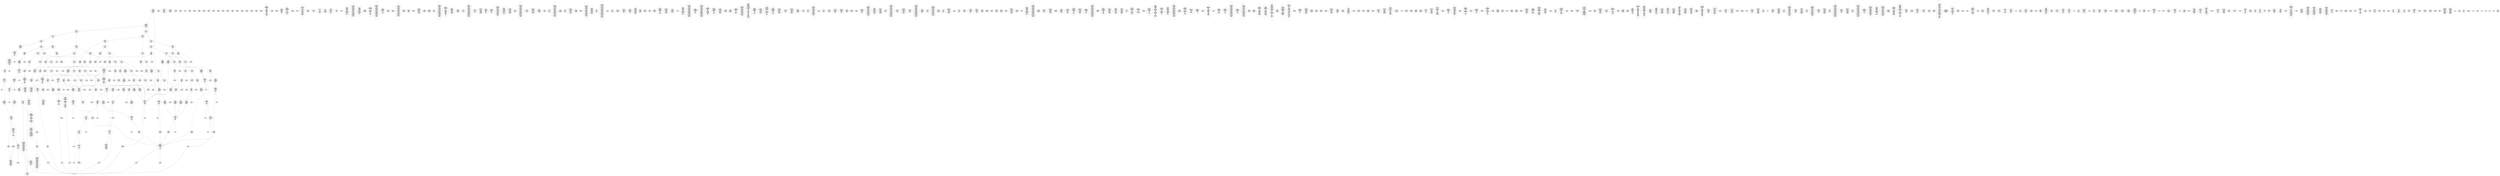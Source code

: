 /* Generated by GvGen v.1.0 (https://www.github.com/stricaud/gvgen) */

digraph G {
compound=true;
   node1 [label="[anywhere]"];
   node2 [label="# 0x0
PUSHX Data
PUSHX Data
MSTORE
PUSHX LogicData
CALLDATASIZE
LT
PUSHX Data
JUMPI
"];
   node3 [label="# 0xd
PUSHX Data
CALLDATALOAD
PUSHX BitData
SHR
PUSHX LogicData
GT
PUSHX Data
JUMPI
"];
   node4 [label="# 0x1e
PUSHX LogicData
GT
PUSHX Data
JUMPI
"];
   node5 [label="# 0x29
PUSHX LogicData
GT
PUSHX Data
JUMPI
"];
   node6 [label="# 0x34
PUSHX LogicData
EQ
PUSHX Data
JUMPI
"];
   node7 [label="# 0x3f
PUSHX LogicData
EQ
PUSHX Data
JUMPI
"];
   node8 [label="# 0x4a
PUSHX LogicData
EQ
PUSHX Data
JUMPI
"];
   node9 [label="# 0x55
PUSHX LogicData
EQ
PUSHX Data
JUMPI
"];
   node10 [label="# 0x60
PUSHX LogicData
EQ
PUSHX Data
JUMPI
"];
   node11 [label="# 0x6b
PUSHX Data
REVERT
"];
   node12 [label="# 0x6f
JUMPDEST
PUSHX LogicData
EQ
PUSHX Data
JUMPI
"];
   node13 [label="# 0x7b
PUSHX LogicData
EQ
PUSHX Data
JUMPI
"];
   node14 [label="# 0x86
PUSHX LogicData
EQ
PUSHX Data
JUMPI
"];
   node15 [label="# 0x91
PUSHX LogicData
EQ
PUSHX Data
JUMPI
"];
   node16 [label="# 0x9c
PUSHX Data
REVERT
"];
   node17 [label="# 0xa0
JUMPDEST
PUSHX LogicData
GT
PUSHX Data
JUMPI
"];
   node18 [label="# 0xac
PUSHX LogicData
EQ
PUSHX Data
JUMPI
"];
   node19 [label="# 0xb7
PUSHX LogicData
EQ
PUSHX Data
JUMPI
"];
   node20 [label="# 0xc2
PUSHX LogicData
EQ
PUSHX Data
JUMPI
"];
   node21 [label="# 0xcd
PUSHX LogicData
EQ
PUSHX Data
JUMPI
"];
   node22 [label="# 0xd8
PUSHX Data
REVERT
"];
   node23 [label="# 0xdc
JUMPDEST
PUSHX LogicData
EQ
PUSHX Data
JUMPI
"];
   node24 [label="# 0xe8
PUSHX LogicData
EQ
PUSHX Data
JUMPI
"];
   node25 [label="# 0xf3
PUSHX LogicData
EQ
PUSHX Data
JUMPI
"];
   node26 [label="# 0xfe
PUSHX LogicData
EQ
PUSHX Data
JUMPI
"];
   node27 [label="# 0x109
PUSHX Data
REVERT
"];
   node28 [label="# 0x10d
JUMPDEST
PUSHX LogicData
GT
PUSHX Data
JUMPI
"];
   node29 [label="# 0x119
PUSHX LogicData
GT
PUSHX Data
JUMPI
"];
   node30 [label="# 0x124
PUSHX LogicData
EQ
PUSHX Data
JUMPI
"];
   node31 [label="# 0x12f
PUSHX LogicData
EQ
PUSHX Data
JUMPI
"];
   node32 [label="# 0x13a
PUSHX LogicData
EQ
PUSHX Data
JUMPI
"];
   node33 [label="# 0x145
PUSHX LogicData
EQ
PUSHX Data
JUMPI
"];
   node34 [label="# 0x150
PUSHX LogicData
EQ
PUSHX Data
JUMPI
"];
   node35 [label="# 0x15b
PUSHX Data
REVERT
"];
   node36 [label="# 0x15f
JUMPDEST
PUSHX LogicData
EQ
PUSHX Data
JUMPI
"];
   node37 [label="# 0x16b
PUSHX LogicData
EQ
PUSHX Data
JUMPI
"];
   node38 [label="# 0x176
PUSHX LogicData
EQ
PUSHX Data
JUMPI
"];
   node39 [label="# 0x181
PUSHX LogicData
EQ
PUSHX Data
JUMPI
"];
   node40 [label="# 0x18c
PUSHX Data
REVERT
"];
   node41 [label="# 0x190
JUMPDEST
PUSHX LogicData
GT
PUSHX Data
JUMPI
"];
   node42 [label="# 0x19c
PUSHX LogicData
EQ
PUSHX Data
JUMPI
"];
   node43 [label="# 0x1a7
PUSHX LogicData
EQ
PUSHX Data
JUMPI
"];
   node44 [label="# 0x1b2
PUSHX LogicData
EQ
PUSHX Data
JUMPI
"];
   node45 [label="# 0x1bd
PUSHX LogicData
EQ
PUSHX Data
JUMPI
"];
   node46 [label="# 0x1c8
PUSHX Data
REVERT
"];
   node47 [label="# 0x1cc
JUMPDEST
PUSHX LogicData
EQ
PUSHX Data
JUMPI
"];
   node48 [label="# 0x1d8
PUSHX LogicData
EQ
PUSHX Data
JUMPI
"];
   node49 [label="# 0x1e3
PUSHX LogicData
EQ
PUSHX Data
JUMPI
"];
   node50 [label="# 0x1ee
PUSHX LogicData
EQ
PUSHX Data
JUMPI
"];
   node51 [label="# 0x1f9
JUMPDEST
PUSHX Data
REVERT
"];
   node52 [label="# 0x1fe
JUMPDEST
CALLVALUE
ISZERO
PUSHX Data
JUMPI
"];
   node53 [label="# 0x206
PUSHX Data
REVERT
"];
   node54 [label="# 0x20a
JUMPDEST
PUSHX Data
PUSHX Data
CALLDATASIZE
PUSHX Data
PUSHX Data
JUMP
"];
   node55 [label="# 0x219
JUMPDEST
PUSHX Data
JUMP
"];
   node56 [label="# 0x21e
JUMPDEST
PUSHX MemData
MLOAD
ISZERO
ISZERO
MSTORE
PUSHX ArithData
ADD
"];
   node57 [label="# 0x22a
JUMPDEST
PUSHX MemData
MLOAD
SUB
RETURN
"];
   node58 [label="# 0x233
JUMPDEST
CALLVALUE
ISZERO
PUSHX Data
JUMPI
"];
   node59 [label="# 0x23b
PUSHX Data
REVERT
"];
   node60 [label="# 0x23f
JUMPDEST
PUSHX Data
PUSHX Data
JUMP
"];
   node61 [label="# 0x248
JUMPDEST
PUSHX MemData
MLOAD
PUSHX Data
PUSHX Data
JUMP
"];
   node62 [label="# 0x255
JUMPDEST
CALLVALUE
ISZERO
PUSHX Data
JUMPI
"];
   node63 [label="# 0x25d
PUSHX Data
REVERT
"];
   node64 [label="# 0x261
JUMPDEST
PUSHX Data
PUSHX Data
CALLDATASIZE
PUSHX Data
PUSHX Data
JUMP
"];
   node65 [label="# 0x270
JUMPDEST
PUSHX Data
JUMP
"];
   node66 [label="# 0x275
JUMPDEST
PUSHX MemData
MLOAD
PUSHX ArithData
PUSHX BitData
PUSHX BitData
SHL
SUB
AND
MSTORE
PUSHX ArithData
ADD
PUSHX Data
JUMP
"];
   node67 [label="# 0x28d
JUMPDEST
CALLVALUE
ISZERO
PUSHX Data
JUMPI
"];
   node68 [label="# 0x295
PUSHX Data
REVERT
"];
   node69 [label="# 0x299
JUMPDEST
PUSHX Data
PUSHX Data
CALLDATASIZE
PUSHX Data
PUSHX Data
JUMP
"];
   node70 [label="# 0x2a8
JUMPDEST
PUSHX Data
JUMP
"];
   node71 [label="# 0x2ad
JUMPDEST
STOP
"];
   node72 [label="# 0x2af
JUMPDEST
CALLVALUE
ISZERO
PUSHX Data
JUMPI
"];
   node73 [label="# 0x2b7
PUSHX Data
REVERT
"];
   node74 [label="# 0x2bb
JUMPDEST
PUSHX StorData
SLOAD
PUSHX Data
PUSHX BitData
AND
JUMP
"];
   node75 [label="# 0x2c9
JUMPDEST
PUSHX MemData
MLOAD
PUSHX Data
PUSHX Data
JUMP
"];
   node76 [label="# 0x2d6
JUMPDEST
CALLVALUE
ISZERO
PUSHX Data
JUMPI
"];
   node77 [label="# 0x2de
PUSHX Data
REVERT
"];
   node78 [label="# 0x2e2
JUMPDEST
PUSHX StorData
SLOAD
"];
   node79 [label="# 0x2e7
JUMPDEST
PUSHX MemData
MLOAD
MSTORE
PUSHX ArithData
ADD
PUSHX Data
JUMP
"];
   node80 [label="# 0x2f5
JUMPDEST
CALLVALUE
ISZERO
PUSHX Data
JUMPI
"];
   node81 [label="# 0x2fd
PUSHX Data
REVERT
"];
   node82 [label="# 0x301
JUMPDEST
PUSHX Data
PUSHX Data
CALLDATASIZE
PUSHX Data
PUSHX Data
JUMP
"];
   node83 [label="# 0x310
JUMPDEST
PUSHX Data
JUMP
"];
   node84 [label="# 0x315
JUMPDEST
CALLVALUE
ISZERO
PUSHX Data
JUMPI
"];
   node85 [label="# 0x31d
PUSHX Data
REVERT
"];
   node86 [label="# 0x321
JUMPDEST
PUSHX Data
PUSHX Data
CALLDATASIZE
PUSHX Data
PUSHX Data
JUMP
"];
   node87 [label="# 0x330
JUMPDEST
PUSHX Data
JUMP
"];
   node88 [label="# 0x335
JUMPDEST
CALLVALUE
ISZERO
PUSHX Data
JUMPI
"];
   node89 [label="# 0x33d
PUSHX Data
REVERT
"];
   node90 [label="# 0x341
JUMPDEST
PUSHX Data
PUSHX Data
JUMP
"];
   node91 [label="# 0x350
JUMPDEST
CALLVALUE
ISZERO
PUSHX Data
JUMPI
"];
   node92 [label="# 0x358
PUSHX Data
REVERT
"];
   node93 [label="# 0x35c
JUMPDEST
PUSHX Data
PUSHX Data
JUMP
"];
   node94 [label="# 0x365
JUMPDEST
CALLVALUE
ISZERO
PUSHX Data
JUMPI
"];
   node95 [label="# 0x36d
PUSHX Data
REVERT
"];
   node96 [label="# 0x371
JUMPDEST
PUSHX Data
PUSHX Data
CALLDATASIZE
PUSHX Data
PUSHX Data
JUMP
"];
   node97 [label="# 0x380
JUMPDEST
PUSHX Data
JUMP
"];
   node98 [label="# 0x385
JUMPDEST
CALLVALUE
ISZERO
PUSHX Data
JUMPI
"];
   node99 [label="# 0x38d
PUSHX Data
REVERT
"];
   node100 [label="# 0x391
JUMPDEST
PUSHX Data
PUSHX Data
CALLDATASIZE
PUSHX Data
PUSHX Data
JUMP
"];
   node101 [label="# 0x3a0
JUMPDEST
PUSHX Data
JUMP
"];
   node102 [label="# 0x3a5
JUMPDEST
PUSHX Data
PUSHX Data
CALLDATASIZE
PUSHX Data
PUSHX Data
JUMP
"];
   node103 [label="# 0x3b3
JUMPDEST
PUSHX Data
JUMP
"];
   node104 [label="# 0x3b8
JUMPDEST
CALLVALUE
ISZERO
PUSHX Data
JUMPI
"];
   node105 [label="# 0x3c0
PUSHX Data
REVERT
"];
   node106 [label="# 0x3c4
JUMPDEST
PUSHX Data
PUSHX Data
CALLDATASIZE
PUSHX Data
PUSHX Data
JUMP
"];
   node107 [label="# 0x3d3
JUMPDEST
PUSHX Data
JUMP
"];
   node108 [label="# 0x3d8
JUMPDEST
CALLVALUE
ISZERO
PUSHX Data
JUMPI
"];
   node109 [label="# 0x3e0
PUSHX Data
REVERT
"];
   node110 [label="# 0x3e4
JUMPDEST
PUSHX Data
PUSHX Data
CALLDATASIZE
PUSHX Data
PUSHX Data
JUMP
"];
   node111 [label="# 0x3f3
JUMPDEST
PUSHX Data
JUMP
"];
   node112 [label="# 0x3f8
JUMPDEST
CALLVALUE
ISZERO
PUSHX Data
JUMPI
"];
   node113 [label="# 0x400
PUSHX Data
REVERT
"];
   node114 [label="# 0x404
JUMPDEST
PUSHX Data
PUSHX Data
JUMP
"];
   node115 [label="# 0x40e
JUMPDEST
CALLVALUE
ISZERO
PUSHX Data
JUMPI
"];
   node116 [label="# 0x416
PUSHX Data
REVERT
"];
   node117 [label="# 0x41a
JUMPDEST
PUSHX Data
PUSHX Data
CALLDATASIZE
PUSHX Data
PUSHX Data
JUMP
"];
   node118 [label="# 0x429
JUMPDEST
PUSHX Data
JUMP
"];
   node119 [label="# 0x42e
JUMPDEST
CALLVALUE
ISZERO
PUSHX Data
JUMPI
"];
   node120 [label="# 0x436
PUSHX Data
REVERT
"];
   node121 [label="# 0x43a
JUMPDEST
PUSHX Data
PUSHX Data
JUMP
"];
   node122 [label="# 0x443
JUMPDEST
CALLVALUE
ISZERO
PUSHX Data
JUMPI
"];
   node123 [label="# 0x44b
PUSHX Data
REVERT
"];
   node124 [label="# 0x44f
JUMPDEST
PUSHX Data
PUSHX Data
JUMP
"];
   node125 [label="# 0x458
JUMPDEST
CALLVALUE
ISZERO
PUSHX Data
JUMPI
"];
   node126 [label="# 0x460
PUSHX Data
REVERT
"];
   node127 [label="# 0x464
JUMPDEST
PUSHX StorData
SLOAD
PUSHX ArithData
PUSHX BitData
PUSHX BitData
SHL
SUB
AND
PUSHX Data
JUMP
"];
   node128 [label="# 0x476
JUMPDEST
CALLVALUE
ISZERO
PUSHX Data
JUMPI
"];
   node129 [label="# 0x47e
PUSHX Data
REVERT
"];
   node130 [label="# 0x482
JUMPDEST
PUSHX Data
PUSHX Data
CALLDATASIZE
PUSHX Data
PUSHX Data
JUMP
"];
   node131 [label="# 0x491
JUMPDEST
PUSHX Data
JUMP
"];
   node132 [label="# 0x496
JUMPDEST
CALLVALUE
ISZERO
PUSHX Data
JUMPI
"];
   node133 [label="# 0x49e
PUSHX Data
REVERT
"];
   node134 [label="# 0x4a2
JUMPDEST
PUSHX Data
PUSHX Data
CALLDATASIZE
PUSHX Data
PUSHX Data
JUMP
"];
   node135 [label="# 0x4b1
JUMPDEST
PUSHX Data
JUMP
"];
   node136 [label="# 0x4b6
JUMPDEST
CALLVALUE
ISZERO
PUSHX Data
JUMPI
"];
   node137 [label="# 0x4be
PUSHX Data
REVERT
"];
   node138 [label="# 0x4c2
JUMPDEST
PUSHX Data
PUSHX Data
JUMP
"];
   node139 [label="# 0x4cb
JUMPDEST
CALLVALUE
ISZERO
PUSHX Data
JUMPI
"];
   node140 [label="# 0x4d3
PUSHX Data
REVERT
"];
   node141 [label="# 0x4d7
JUMPDEST
PUSHX Data
PUSHX Data
CALLDATASIZE
PUSHX Data
PUSHX Data
JUMP
"];
   node142 [label="# 0x4e6
JUMPDEST
PUSHX Data
JUMP
"];
   node143 [label="# 0x4eb
JUMPDEST
CALLVALUE
ISZERO
PUSHX Data
JUMPI
"];
   node144 [label="# 0x4f3
PUSHX Data
REVERT
"];
   node145 [label="# 0x4f7
JUMPDEST
PUSHX Data
PUSHX Data
CALLDATASIZE
PUSHX Data
PUSHX Data
JUMP
"];
   node146 [label="# 0x506
JUMPDEST
PUSHX Data
JUMP
"];
   node147 [label="# 0x50b
JUMPDEST
CALLVALUE
ISZERO
PUSHX Data
JUMPI
"];
   node148 [label="# 0x513
PUSHX Data
REVERT
"];
   node149 [label="# 0x517
JUMPDEST
PUSHX Data
PUSHX Data
CALLDATASIZE
PUSHX Data
PUSHX Data
JUMP
"];
   node150 [label="# 0x526
JUMPDEST
PUSHX Data
JUMP
"];
   node151 [label="# 0x52b
JUMPDEST
PUSHX Data
PUSHX Data
CALLDATASIZE
PUSHX Data
PUSHX Data
JUMP
"];
   node152 [label="# 0x539
JUMPDEST
PUSHX Data
JUMP
"];
   node153 [label="# 0x53e
JUMPDEST
CALLVALUE
ISZERO
PUSHX Data
JUMPI
"];
   node154 [label="# 0x546
PUSHX Data
REVERT
"];
   node155 [label="# 0x54a
JUMPDEST
PUSHX Data
PUSHX Data
CALLDATASIZE
PUSHX Data
PUSHX Data
JUMP
"];
   node156 [label="# 0x559
JUMPDEST
PUSHX Data
JUMP
"];
   node157 [label="# 0x55e
JUMPDEST
CALLVALUE
ISZERO
PUSHX Data
JUMPI
"];
   node158 [label="# 0x566
PUSHX Data
REVERT
"];
   node159 [label="# 0x56a
JUMPDEST
PUSHX Data
PUSHX Data
CALLDATASIZE
PUSHX Data
PUSHX Data
JUMP
"];
   node160 [label="# 0x579
JUMPDEST
PUSHX Data
JUMP
"];
   node161 [label="# 0x57e
JUMPDEST
CALLVALUE
ISZERO
PUSHX Data
JUMPI
"];
   node162 [label="# 0x586
PUSHX Data
REVERT
"];
   node163 [label="# 0x58a
JUMPDEST
PUSHX Data
PUSHX Data
JUMP
"];
   node164 [label="# 0x593
JUMPDEST
CALLVALUE
ISZERO
PUSHX Data
JUMPI
"];
   node165 [label="# 0x59b
PUSHX Data
REVERT
"];
   node166 [label="# 0x59f
JUMPDEST
PUSHX Data
PUSHX Data
CALLDATASIZE
PUSHX Data
PUSHX Data
JUMP
"];
   node167 [label="# 0x5ae
JUMPDEST
PUSHX ArithData
PUSHX BitData
PUSHX BitData
SHL
SUB
AND
PUSHX Data
MSTORE
PUSHX Data
PUSHX Data
MSTORE
PUSHX Data
SHA3
AND
MSTORE
MSTORE
SHA3
SLOAD
PUSHX BitData
AND
JUMP
"];
   node168 [label="# 0x5dc
JUMPDEST
CALLVALUE
ISZERO
PUSHX Data
JUMPI
"];
   node169 [label="# 0x5e4
PUSHX Data
REVERT
"];
   node170 [label="# 0x5e8
JUMPDEST
PUSHX Data
PUSHX Data
CALLDATASIZE
PUSHX Data
PUSHX Data
JUMP
"];
   node171 [label="# 0x5f7
JUMPDEST
PUSHX Data
JUMP
"];
   node172 [label="# 0x5fc
JUMPDEST
CALLVALUE
ISZERO
PUSHX Data
JUMPI
"];
   node173 [label="# 0x604
PUSHX Data
REVERT
"];
   node174 [label="# 0x608
JUMPDEST
PUSHX Data
PUSHX Data
CALLDATASIZE
PUSHX Data
PUSHX Data
JUMP
"];
   node175 [label="# 0x617
JUMPDEST
PUSHX Data
JUMP
"];
   node176 [label="# 0x61c
JUMPDEST
CALLVALUE
ISZERO
PUSHX Data
JUMPI
"];
   node177 [label="# 0x624
PUSHX Data
REVERT
"];
   node178 [label="# 0x628
JUMPDEST
PUSHX Data
PUSHX Data
CALLDATASIZE
PUSHX Data
PUSHX Data
JUMP
"];
   node179 [label="# 0x637
JUMPDEST
PUSHX Data
PUSHX Data
MSTORE
PUSHX Data
MSTORE
PUSHX Data
SHA3
SLOAD
JUMP
"];
   node180 [label="# 0x649
JUMPDEST
PUSHX Data
PUSHX ArithData
PUSHX BitData
PUSHX BitData
SHL
SUB
NOT
AND
PUSHX BitData
PUSHX BitData
SHL
EQ
PUSHX Data
JUMPI
"];
   node181 [label="# 0x665
PUSHX Data
PUSHX Data
JUMP
"];
   node182 [label="# 0x66e
JUMPDEST
JUMP
"];
   node183 [label="# 0x674
JUMPDEST
PUSHX Data
PUSHX StorData
SLOAD
PUSHX Data
PUSHX Data
JUMP
"];
   node184 [label="# 0x683
JUMPDEST
PUSHX ArithData
ADD
PUSHX ArithData
DIV
MUL
PUSHX ArithData
ADD
PUSHX MemData
MLOAD
ADD
PUSHX Data
MSTORE
MSTORE
PUSHX ArithData
ADD
SLOAD
PUSHX Data
PUSHX Data
JUMP
"];
   node185 [label="# 0x6af
JUMPDEST
ISZERO
PUSHX Data
JUMPI
"];
   node186 [label="# 0x6b6
PUSHX LogicData
LT
PUSHX Data
JUMPI
"];
   node187 [label="# 0x6be
PUSHX ArithData
SLOAD
DIV
MUL
MSTORE
PUSHX ArithData
ADD
PUSHX Data
JUMP
"];
   node188 [label="# 0x6d1
JUMPDEST
ADD
PUSHX Data
MSTORE
PUSHX Data
PUSHX Data
SHA3
"];
   node189 [label="# 0x6df
JUMPDEST
SLOAD
MSTORE
PUSHX ArithData
ADD
PUSHX ArithData
ADD
GT
PUSHX Data
JUMPI
"];
   node190 [label="# 0x6f3
SUB
PUSHX BitData
AND
ADD
"];
   node191 [label="# 0x6fc
JUMPDEST
JUMP
"];
   node192 [label="# 0x706
JUMPDEST
PUSHX Data
MSTORE
PUSHX Data
PUSHX Data
MSTORE
PUSHX Data
SHA3
SLOAD
PUSHX ArithData
PUSHX BitData
PUSHX BitData
SHL
SUB
AND
PUSHX Data
JUMPI
"];
   node193 [label="# 0x723
PUSHX MemData
MLOAD
PUSHX BitData
PUSHX BitData
SHL
MSTORE
PUSHX Data
PUSHX ArithData
ADD
MSTORE
PUSHX Data
PUSHX ArithData
ADD
MSTORE
PUSHX Data
PUSHX ArithData
ADD
MSTORE
PUSHX BitData
PUSHX BitData
SHL
PUSHX ArithData
ADD
MSTORE
PUSHX ArithData
ADD
"];
   node194 [label="# 0x77b
JUMPDEST
PUSHX MemData
MLOAD
SUB
REVERT
"];
   node195 [label="# 0x784
JUMPDEST
PUSHX Data
MSTORE
PUSHX Data
PUSHX Data
MSTORE
PUSHX Data
SHA3
SLOAD
PUSHX ArithData
PUSHX BitData
PUSHX BitData
SHL
SUB
AND
JUMP
"];
   node196 [label="# 0x7a0
JUMPDEST
PUSHX Data
PUSHX Data
PUSHX Data
JUMP
"];
   node197 [label="# 0x7ab
JUMPDEST
PUSHX ArithData
PUSHX BitData
PUSHX BitData
SHL
SUB
AND
PUSHX ArithData
PUSHX BitData
PUSHX BitData
SHL
SUB
AND
EQ
ISZERO
PUSHX Data
JUMPI
"];
   node198 [label="# 0x7c8
PUSHX MemData
MLOAD
PUSHX BitData
PUSHX BitData
SHL
MSTORE
PUSHX Data
PUSHX ArithData
ADD
MSTORE
PUSHX Data
PUSHX ArithData
ADD
MSTORE
PUSHX Data
PUSHX ArithData
ADD
MSTORE
PUSHX BitData
PUSHX BitData
SHL
PUSHX ArithData
ADD
MSTORE
PUSHX ArithData
ADD
PUSHX Data
JUMP
"];
   node199 [label="# 0x819
JUMPDEST
CALLER
PUSHX ArithData
PUSHX BitData
PUSHX BitData
SHL
SUB
AND
EQ
PUSHX Data
JUMPI
"];
   node200 [label="# 0x82b
PUSHX Data
CALLER
PUSHX Data
JUMP
"];
   node201 [label="# 0x835
JUMPDEST
PUSHX Data
JUMPI
"];
   node202 [label="# 0x83a
PUSHX MemData
MLOAD
PUSHX BitData
PUSHX BitData
SHL
MSTORE
PUSHX Data
PUSHX ArithData
ADD
MSTORE
PUSHX Data
PUSHX ArithData
ADD
MSTORE
PUSHX Data
PUSHX ArithData
ADD
MSTORE
PUSHX Data
PUSHX ArithData
ADD
MSTORE
PUSHX ArithData
ADD
PUSHX Data
JUMP
"];
   node203 [label="# 0x8a7
JUMPDEST
PUSHX Data
PUSHX Data
JUMP
"];
   node204 [label="# 0x8b1
JUMPDEST
JUMP
"];
   node205 [label="# 0x8b6
JUMPDEST
PUSHX Data
CALLER
PUSHX Data
JUMP
"];
   node206 [label="# 0x8c0
JUMPDEST
PUSHX Data
JUMPI
"];
   node207 [label="# 0x8c5
PUSHX MemData
MLOAD
PUSHX BitData
PUSHX BitData
SHL
MSTORE
PUSHX ArithData
ADD
PUSHX Data
PUSHX Data
JUMP
"];
   node208 [label="# 0x8dc
JUMPDEST
PUSHX Data
PUSHX Data
JUMP
"];
   node209 [label="# 0x8e7
JUMPDEST
PUSHX Data
PUSHX Data
PUSHX Data
JUMP
"];
   node210 [label="# 0x8f2
JUMPDEST
LT
PUSHX Data
JUMPI
"];
   node211 [label="# 0x8f9
PUSHX MemData
MLOAD
PUSHX BitData
PUSHX BitData
SHL
MSTORE
PUSHX Data
PUSHX ArithData
ADD
MSTORE
PUSHX Data
PUSHX ArithData
ADD
MSTORE
PUSHX Data
PUSHX ArithData
ADD
MSTORE
PUSHX BitData
PUSHX BitData
SHL
PUSHX ArithData
ADD
MSTORE
PUSHX ArithData
ADD
PUSHX Data
JUMP
"];
   node212 [label="# 0x954
JUMPDEST
PUSHX ArithData
PUSHX BitData
PUSHX BitData
SHL
SUB
AND
PUSHX Data
MSTORE
PUSHX Data
PUSHX Data
MSTORE
PUSHX Data
SHA3
MSTORE
MSTORE
SHA3
SLOAD
JUMP
"];
   node213 [label="# 0x97d
JUMPDEST
PUSHX StorData
SLOAD
PUSHX ArithData
PUSHX BitData
PUSHX BitData
SHL
SUB
AND
CALLER
EQ
PUSHX Data
JUMPI
"];
   node214 [label="# 0x990
PUSHX MemData
MLOAD
PUSHX BitData
PUSHX BitData
SHL
MSTORE
PUSHX ArithData
ADD
PUSHX Data
PUSHX Data
JUMP
"];
   node215 [label="# 0x9a7
JUMPDEST
SELFBALANCE
PUSHX Data
CALLER
PUSHX Data
JUMP
"];
   node216 [label="# 0x9b2
JUMPDEST
JUMP
"];
   node217 [label="# 0x9b5
JUMPDEST
PUSHX Data
PUSHX MemData
MLOAD
PUSHX ArithData
ADD
PUSHX Data
MSTORE
PUSHX Data
MSTORE
PUSHX Data
JUMP
"];
   node218 [label="# 0x9d0
JUMPDEST
PUSHX Data
PUSHX Data
PUSHX StorData
SLOAD
JUMP
"];
   node219 [label="# 0x9db
JUMPDEST
LT
PUSHX Data
JUMPI
"];
   node220 [label="# 0x9e2
PUSHX MemData
MLOAD
PUSHX BitData
PUSHX BitData
SHL
MSTORE
PUSHX Data
PUSHX ArithData
ADD
MSTORE
PUSHX Data
PUSHX ArithData
ADD
MSTORE
PUSHX Data
PUSHX ArithData
ADD
MSTORE
PUSHX BitData
PUSHX BitData
SHL
PUSHX ArithData
ADD
MSTORE
PUSHX ArithData
ADD
PUSHX Data
JUMP
"];
   node221 [label="# 0xa3e
JUMPDEST
PUSHX StorData
SLOAD
LT
PUSHX Data
JUMPI
"];
   node222 [label="# 0xa4a
PUSHX BitData
PUSHX BitData
SHL
PUSHX Data
MSTORE
PUSHX Data
PUSHX Data
MSTORE
PUSHX Data
PUSHX Data
REVERT
"];
   node223 [label="# 0xa5f
JUMPDEST
PUSHX Data
MSTORE
PUSHX Data
PUSHX Data
SHA3
ADD
SLOAD
JUMP
"];
   node224 [label="# 0xa71
JUMPDEST
PUSHX LogicData
PUSHX StorData
SLOAD
EQ
ISZERO
PUSHX Data
JUMPI
"];
   node225 [label="# 0xa7d
PUSHX MemData
MLOAD
PUSHX BitData
PUSHX BitData
SHL
MSTORE
PUSHX Data
PUSHX ArithData
ADD
MSTORE
PUSHX Data
PUSHX ArithData
ADD
MSTORE
PUSHX Data
PUSHX ArithData
ADD
MSTORE
PUSHX ArithData
ADD
PUSHX Data
JUMP
"];
   node226 [label="# 0xac4
JUMPDEST
PUSHX Data
PUSHX Data
SSTORE
PUSHX Data
PUSHX StorData
SLOAD
PUSHX BitData
AND
PUSHX LogicData
GT
ISZERO
PUSHX Data
JUMPI
"];
   node227 [label="# 0xadb
PUSHX BitData
PUSHX BitData
SHL
PUSHX Data
MSTORE
PUSHX Data
PUSHX Data
MSTORE
PUSHX Data
PUSHX Data
REVERT
"];
   node228 [label="# 0xaf0
JUMPDEST
EQ
PUSHX Data
JUMPI
"];
   node229 [label="# 0xaf6
PUSHX MemData
MLOAD
PUSHX BitData
PUSHX BitData
SHL
MSTORE
PUSHX Data
PUSHX ArithData
ADD
MSTORE
PUSHX Data
PUSHX ArithData
ADD
MSTORE
PUSHX Data
PUSHX ArithData
ADD
MSTORE
PUSHX BitData
PUSHX BitData
SHL
PUSHX ArithData
ADD
MSTORE
PUSHX ArithData
ADD
PUSHX Data
JUMP
"];
   node230 [label="# 0xb52
JUMPDEST
PUSHX LogicData
GT
PUSHX Data
JUMPI
"];
   node231 [label="# 0xb5b
PUSHX MemData
MLOAD
PUSHX BitData
PUSHX BitData
SHL
MSTORE
PUSHX ArithData
ADD
PUSHX Data
PUSHX Data
JUMP
"];
   node232 [label="# 0xb72
JUMPDEST
PUSHX Data
PUSHX Data
PUSHX Data
PUSHX StorData
SLOAD
JUMP
"];
   node233 [label="# 0xb81
JUMPDEST
PUSHX Data
JUMP
"];
   node234 [label="# 0xb87
JUMPDEST
GT
ISZERO
PUSHX Data
JUMPI
"];
   node235 [label="# 0xb8e
PUSHX MemData
MLOAD
PUSHX BitData
PUSHX BitData
SHL
MSTORE
PUSHX Data
PUSHX ArithData
ADD
MSTORE
PUSHX ArithData
ADD
MSTORE
PUSHX Data
PUSHX ArithData
ADD
MSTORE
PUSHX BitData
PUSHX BitData
SHL
PUSHX ArithData
ADD
MSTORE
PUSHX ArithData
ADD
PUSHX Data
JUMP
"];
   node236 [label="# 0xbe1
JUMPDEST
CALLVALUE
PUSHX Data
PUSHX Data
JUMP
"];
   node237 [label="# 0xbeb
JUMPDEST
GT
ISZERO
PUSHX Data
JUMPI
"];
   node238 [label="# 0xbf2
PUSHX MemData
MLOAD
PUSHX BitData
PUSHX BitData
SHL
MSTORE
PUSHX ArithData
ADD
PUSHX Data
PUSHX Data
JUMP
"];
   node239 [label="# 0xc09
JUMPDEST
PUSHX Data
CALLER
PUSHX Data
JUMP
"];
   node240 [label="# 0xc14
JUMPDEST
PUSHX Data
JUMPI
"];
   node241 [label="# 0xc19
PUSHX MemData
MLOAD
PUSHX BitData
PUSHX BitData
SHL
MSTORE
PUSHX Data
PUSHX ArithData
ADD
MSTORE
PUSHX Data
PUSHX ArithData
ADD
MSTORE
PUSHX Data
PUSHX ArithData
ADD
MSTORE
PUSHX Data
PUSHX ArithData
ADD
MSTORE
PUSHX ArithData
ADD
PUSHX Data
JUMP
"];
   node242 [label="# 0xc86
JUMPDEST
CALLER
PUSHX Data
MSTORE
PUSHX Data
PUSHX Data
MSTORE
PUSHX Data
SHA3
SLOAD
PUSHX Data
PUSHX Data
JUMP
"];
   node243 [label="# 0xca2
JUMPDEST
GT
ISZERO
PUSHX Data
JUMPI
"];
   node244 [label="# 0xca9
PUSHX MemData
MLOAD
PUSHX BitData
PUSHX BitData
SHL
MSTORE
PUSHX Data
PUSHX ArithData
ADD
MSTORE
PUSHX Data
PUSHX ArithData
ADD
MSTORE
PUSHX Data
PUSHX ArithData
ADD
MSTORE
PUSHX Data
PUSHX ArithData
ADD
MSTORE
PUSHX BitData
PUSHX BitData
SHL
PUSHX ArithData
ADD
MSTORE
PUSHX ArithData
ADD
PUSHX Data
JUMP
"];
   node245 [label="# 0xd27
JUMPDEST
PUSHX Data
"];
   node246 [label="# 0xd2a
JUMPDEST
LT
ISZERO
PUSHX Data
JUMPI
"];
   node247 [label="# 0xd33
PUSHX Data
PUSHX Data
PUSHX StorData
SLOAD
JUMP
"];
   node248 [label="# 0xd3d
JUMPDEST
PUSHX Data
PUSHX StorData
SLOAD
PUSHX ArithData
ADD
SSTORE
JUMP
"];
   node249 [label="# 0xd4d
JUMPDEST
PUSHX Data
PUSHX StorData
SLOAD
PUSHX ArithData
ADD
SSTORE
JUMP
"];
   node250 [label="# 0xd5b
JUMPDEST
CALLER
PUSHX Data
MSTORE
PUSHX Data
PUSHX Data
MSTORE
PUSHX Data
SHA3
SLOAD
PUSHX Data
PUSHX Data
JUMP
"];
   node251 [label="# 0xd76
JUMPDEST
SSTORE
PUSHX Data
CALLER
PUSHX Data
JUMP
"];
   node252 [label="# 0xd85
JUMPDEST
PUSHX Data
PUSHX Data
JUMP
"];
   node253 [label="# 0xd90
JUMPDEST
PUSHX Data
JUMP
"];
   node254 [label="# 0xd98
JUMPDEST
PUSHX Data
PUSHX Data
SSTORE
JUMP
"];
   node255 [label="# 0xda3
JUMPDEST
PUSHX StorData
SLOAD
PUSHX ArithData
PUSHX BitData
PUSHX BitData
SHL
SUB
AND
CALLER
EQ
PUSHX Data
JUMPI
"];
   node256 [label="# 0xdb6
PUSHX MemData
MLOAD
PUSHX BitData
PUSHX BitData
SHL
MSTORE
PUSHX ArithData
ADD
PUSHX Data
PUSHX Data
JUMP
"];
   node257 [label="# 0xdcd
JUMPDEST
MLOAD
PUSHX Data
PUSHX Data
PUSHX ArithData
ADD
PUSHX Data
JUMP
"];
   node258 [label="# 0xde0
JUMPDEST
JUMP
"];
   node259 [label="# 0xde4
JUMPDEST
PUSHX Data
MSTORE
PUSHX Data
PUSHX Data
MSTORE
PUSHX Data
SHA3
SLOAD
PUSHX ArithData
PUSHX BitData
PUSHX BitData
SHL
SUB
AND
PUSHX Data
JUMPI
"];
   node260 [label="# 0xe02
PUSHX MemData
MLOAD
PUSHX BitData
PUSHX BitData
SHL
MSTORE
PUSHX Data
PUSHX ArithData
ADD
MSTORE
PUSHX Data
PUSHX ArithData
ADD
MSTORE
PUSHX Data
PUSHX ArithData
ADD
MSTORE
PUSHX BitData
PUSHX BitData
SHL
PUSHX ArithData
ADD
MSTORE
PUSHX ArithData
ADD
PUSHX Data
JUMP
"];
   node261 [label="# 0xe5b
JUMPDEST
PUSHX Data
PUSHX ArithData
PUSHX BitData
PUSHX BitData
SHL
SUB
AND
PUSHX Data
JUMPI
"];
   node262 [label="# 0xe6c
PUSHX MemData
MLOAD
PUSHX BitData
PUSHX BitData
SHL
MSTORE
PUSHX Data
PUSHX ArithData
ADD
MSTORE
PUSHX Data
PUSHX ArithData
ADD
MSTORE
PUSHX Data
PUSHX ArithData
ADD
MSTORE
PUSHX BitData
PUSHX BitData
SHL
PUSHX ArithData
ADD
MSTORE
PUSHX ArithData
ADD
PUSHX Data
JUMP
"];
   node263 [label="# 0xec6
JUMPDEST
PUSHX ArithData
PUSHX BitData
PUSHX BitData
SHL
SUB
AND
PUSHX Data
MSTORE
PUSHX Data
PUSHX Data
MSTORE
PUSHX Data
SHA3
SLOAD
JUMP
"];
   node264 [label="# 0xee2
JUMPDEST
PUSHX StorData
SLOAD
PUSHX ArithData
PUSHX BitData
PUSHX BitData
SHL
SUB
AND
CALLER
EQ
PUSHX Data
JUMPI
"];
   node265 [label="# 0xef5
PUSHX MemData
MLOAD
PUSHX BitData
PUSHX BitData
SHL
MSTORE
PUSHX ArithData
ADD
PUSHX Data
PUSHX Data
JUMP
"];
   node266 [label="# 0xf0c
JUMPDEST
PUSHX Data
PUSHX Data
PUSHX Data
JUMP
"];
   node267 [label="# 0xf16
JUMPDEST
JUMP
"];
   node268 [label="# 0xf18
JUMPDEST
PUSHX StorData
SLOAD
PUSHX ArithData
PUSHX BitData
PUSHX BitData
SHL
SUB
AND
CALLER
EQ
PUSHX Data
JUMPI
"];
   node269 [label="# 0xf2b
PUSHX MemData
MLOAD
PUSHX BitData
PUSHX BitData
SHL
MSTORE
PUSHX ArithData
ADD
PUSHX Data
PUSHX Data
JUMP
"];
   node270 [label="# 0xf42
JUMPDEST
PUSHX Data
PUSHX Data
PUSHX Data
JUMP
"];
   node271 [label="# 0xf4e
JUMPDEST
PUSHX Data
PUSHX Data
PUSHX Data
PUSHX Data
JUMP
"];
   node272 [label="# 0xf61
JUMPDEST
PUSHX Data
PUSHX StorData
SLOAD
PUSHX Data
PUSHX Data
JUMP
"];
   node273 [label="# 0xf70
JUMPDEST
PUSHX ArithData
PUSHX BitData
PUSHX BitData
SHL
SUB
AND
CALLER
EQ
ISZERO
PUSHX Data
JUMPI
"];
   node274 [label="# 0xf82
PUSHX MemData
MLOAD
PUSHX BitData
PUSHX BitData
SHL
MSTORE
PUSHX Data
PUSHX ArithData
ADD
MSTORE
PUSHX Data
PUSHX ArithData
ADD
MSTORE
PUSHX Data
PUSHX ArithData
ADD
MSTORE
PUSHX ArithData
ADD
PUSHX Data
JUMP
"];
   node275 [label="# 0xfc9
JUMPDEST
CALLER
PUSHX Data
MSTORE
PUSHX Data
PUSHX ArithData
MSTORE
PUSHX MemData
SHA3
PUSHX ArithData
PUSHX BitData
PUSHX BitData
SHL
SUB
AND
MSTORE
MSTORE
SHA3
SLOAD
PUSHX BitData
NOT
AND
ISZERO
ISZERO
OR
SSTORE
MLOAD
MSTORE
PUSHX Data
ADD
PUSHX MemData
MLOAD
SUB
LOGX
JUMP
"];
   node276 [label="# 0x1035
JUMPDEST
PUSHX StorData
SLOAD
PUSHX ArithData
PUSHX BitData
PUSHX BitData
SHL
SUB
AND
CALLER
EQ
PUSHX Data
JUMPI
"];
   node277 [label="# 0x1048
PUSHX MemData
MLOAD
PUSHX BitData
PUSHX BitData
SHL
MSTORE
PUSHX ArithData
ADD
PUSHX Data
PUSHX Data
JUMP
"];
   node278 [label="# 0x105f
JUMPDEST
PUSHX StorData
SLOAD
PUSHX ArithData
PUSHX BitData
PUSHX BitData
SHL
SUB
NOT
AND
PUSHX ArithData
PUSHX BitData
PUSHX BitData
SHL
SUB
AND
OR
SSTORE
JUMP
"];
   node279 [label="# 0x1081
JUMPDEST
PUSHX StorData
SLOAD
PUSHX ArithData
PUSHX BitData
PUSHX BitData
SHL
SUB
AND
CALLER
EQ
PUSHX Data
JUMPI
"];
   node280 [label="# 0x1094
PUSHX MemData
MLOAD
PUSHX BitData
PUSHX BitData
SHL
MSTORE
PUSHX ArithData
ADD
PUSHX Data
PUSHX Data
JUMP
"];
   node281 [label="# 0x10ab
JUMPDEST
PUSHX LogicData
GT
PUSHX Data
JUMPI
"];
   node282 [label="# 0x10b4
PUSHX MemData
MLOAD
PUSHX BitData
PUSHX BitData
SHL
MSTORE
PUSHX ArithData
ADD
PUSHX Data
PUSHX Data
JUMP
"];
   node283 [label="# 0x10cb
JUMPDEST
PUSHX Data
PUSHX Data
PUSHX Data
PUSHX StorData
SLOAD
JUMP
"];
   node284 [label="# 0x10d9
JUMPDEST
PUSHX Data
JUMP
"];
   node285 [label="# 0x10df
JUMPDEST
GT
ISZERO
PUSHX Data
JUMPI
"];
   node286 [label="# 0x10e6
PUSHX MemData
MLOAD
PUSHX BitData
PUSHX BitData
SHL
MSTORE
PUSHX Data
PUSHX ArithData
ADD
MSTORE
PUSHX ArithData
ADD
MSTORE
PUSHX Data
PUSHX ArithData
ADD
MSTORE
PUSHX ArithData
ADD
PUSHX Data
JUMP
"];
   node287 [label="# 0x112d
JUMPDEST
PUSHX Data
"];
   node288 [label="# 0x1130
JUMPDEST
LT
ISZERO
PUSHX Data
JUMPI
"];
   node289 [label="# 0x1139
PUSHX Data
PUSHX Data
PUSHX StorData
SLOAD
JUMP
"];
   node290 [label="# 0x1143
JUMPDEST
PUSHX Data
PUSHX StorData
SLOAD
PUSHX ArithData
ADD
SSTORE
JUMP
"];
   node291 [label="# 0x1153
JUMPDEST
PUSHX Data
PUSHX StorData
SLOAD
PUSHX ArithData
ADD
SSTORE
JUMP
"];
   node292 [label="# 0x1161
JUMPDEST
PUSHX Data
CALLER
PUSHX Data
JUMP
"];
   node293 [label="# 0x116b
JUMPDEST
PUSHX Data
PUSHX Data
JUMP
"];
   node294 [label="# 0x1176
JUMPDEST
PUSHX Data
JUMP
"];
   node295 [label="# 0x117e
JUMPDEST
PUSHX LogicData
PUSHX StorData
SLOAD
EQ
ISZERO
PUSHX Data
JUMPI
"];
   node296 [label="# 0x118a
PUSHX MemData
MLOAD
PUSHX BitData
PUSHX BitData
SHL
MSTORE
PUSHX Data
PUSHX ArithData
ADD
MSTORE
PUSHX Data
PUSHX ArithData
ADD
MSTORE
PUSHX Data
PUSHX ArithData
ADD
MSTORE
PUSHX ArithData
ADD
PUSHX Data
JUMP
"];
   node297 [label="# 0x11d1
JUMPDEST
PUSHX Data
PUSHX Data
SSTORE
PUSHX StorData
SLOAD
PUSHX BitData
AND
PUSHX LogicData
GT
ISZERO
PUSHX Data
JUMPI
"];
   node298 [label="# 0x11e8
PUSHX BitData
PUSHX BitData
SHL
PUSHX Data
MSTORE
PUSHX Data
PUSHX Data
MSTORE
PUSHX Data
PUSHX Data
REVERT
"];
   node299 [label="# 0x11fd
JUMPDEST
EQ
PUSHX Data
JUMPI
"];
   node300 [label="# 0x1203
PUSHX MemData
MLOAD
PUSHX BitData
PUSHX BitData
SHL
MSTORE
PUSHX Data
PUSHX ArithData
ADD
MSTORE
PUSHX Data
PUSHX ArithData
ADD
MSTORE
PUSHX Data
PUSHX ArithData
ADD
MSTORE
PUSHX BitData
PUSHX BitData
SHL
PUSHX ArithData
ADD
MSTORE
PUSHX ArithData
ADD
PUSHX Data
JUMP
"];
   node301 [label="# 0x1261
JUMPDEST
PUSHX LogicData
GT
PUSHX Data
JUMPI
"];
   node302 [label="# 0x126a
PUSHX MemData
MLOAD
PUSHX BitData
PUSHX BitData
SHL
MSTORE
PUSHX ArithData
ADD
PUSHX Data
PUSHX Data
JUMP
"];
   node303 [label="# 0x1281
JUMPDEST
PUSHX LogicData
GT
ISZERO
PUSHX Data
JUMPI
"];
   node304 [label="# 0x128b
PUSHX MemData
MLOAD
PUSHX BitData
PUSHX BitData
SHL
MSTORE
PUSHX Data
PUSHX ArithData
ADD
MSTORE
PUSHX Data
PUSHX ArithData
ADD
MSTORE
PUSHX Data
PUSHX ArithData
ADD
MSTORE
PUSHX BitData
PUSHX BitData
SHL
PUSHX ArithData
ADD
MSTORE
PUSHX ArithData
ADD
PUSHX Data
JUMP
"];
   node305 [label="# 0x12e4
JUMPDEST
PUSHX Data
PUSHX Data
PUSHX Data
PUSHX StorData
SLOAD
JUMP
"];
   node306 [label="# 0x12f3
JUMPDEST
GT
ISZERO
PUSHX Data
JUMPI
"];
   node307 [label="# 0x12fa
PUSHX MemData
MLOAD
PUSHX BitData
PUSHX BitData
SHL
MSTORE
PUSHX Data
PUSHX ArithData
ADD
MSTORE
PUSHX Data
PUSHX ArithData
ADD
MSTORE
PUSHX Data
PUSHX ArithData
ADD
MSTORE
PUSHX ArithData
ADD
PUSHX Data
JUMP
"];
   node308 [label="# 0x1341
JUMPDEST
CALLVALUE
PUSHX Data
PUSHX Data
JUMP
"];
   node309 [label="# 0x134b
JUMPDEST
GT
ISZERO
PUSHX Data
JUMPI
"];
   node310 [label="# 0x1352
PUSHX MemData
MLOAD
PUSHX BitData
PUSHX BitData
SHL
MSTORE
PUSHX ArithData
ADD
PUSHX Data
PUSHX Data
JUMP
"];
   node311 [label="# 0x1369
JUMPDEST
PUSHX Data
"];
   node312 [label="# 0x136c
JUMPDEST
LT
ISZERO
PUSHX Data
JUMPI
"];
   node313 [label="# 0x1375
PUSHX Data
PUSHX Data
PUSHX StorData
SLOAD
JUMP
"];
   node314 [label="# 0x137f
JUMPDEST
PUSHX Data
PUSHX StorData
SLOAD
PUSHX ArithData
ADD
SSTORE
JUMP
"];
   node315 [label="# 0x138f
JUMPDEST
PUSHX Data
PUSHX StorData
SLOAD
PUSHX ArithData
ADD
SSTORE
JUMP
"];
   node316 [label="# 0x139d
JUMPDEST
PUSHX Data
CALLER
PUSHX Data
JUMP
"];
   node317 [label="# 0x13a7
JUMPDEST
PUSHX Data
PUSHX Data
JUMP
"];
   node318 [label="# 0x13b2
JUMPDEST
PUSHX Data
JUMP
"];
   node319 [label="# 0x13ba
JUMPDEST
PUSHX Data
PUSHX Data
SSTORE
JUMP
"];
   node320 [label="# 0x13c3
JUMPDEST
PUSHX Data
CALLER
PUSHX Data
JUMP
"];
   node321 [label="# 0x13cd
JUMPDEST
PUSHX Data
JUMPI
"];
   node322 [label="# 0x13d2
PUSHX MemData
MLOAD
PUSHX BitData
PUSHX BitData
SHL
MSTORE
PUSHX ArithData
ADD
PUSHX Data
PUSHX Data
JUMP
"];
   node323 [label="# 0x13e9
JUMPDEST
PUSHX Data
PUSHX Data
JUMP
"];
   node324 [label="# 0x13f5
JUMPDEST
JUMP
"];
   node325 [label="# 0x13fb
JUMPDEST
PUSHX Data
MSTORE
PUSHX Data
PUSHX Data
MSTORE
PUSHX Data
SHA3
SLOAD
PUSHX Data
PUSHX ArithData
PUSHX BitData
PUSHX BitData
SHL
SUB
AND
PUSHX Data
JUMPI
"];
   node326 [label="# 0x141b
PUSHX MemData
MLOAD
PUSHX BitData
PUSHX BitData
SHL
MSTORE
PUSHX Data
PUSHX ArithData
ADD
MSTORE
PUSHX Data
PUSHX ArithData
ADD
MSTORE
PUSHX Data
PUSHX ArithData
ADD
MSTORE
PUSHX BitData
PUSHX BitData
SHL
PUSHX ArithData
ADD
MSTORE
PUSHX ArithData
ADD
PUSHX Data
JUMP
"];
   node327 [label="# 0x147a
JUMPDEST
PUSHX Data
PUSHX Data
PUSHX Data
JUMP
"];
   node328 [label="# 0x1484
JUMPDEST
PUSHX LogicData
MLOAD
GT
PUSHX Data
JUMPI
"];
   node329 [label="# 0x1490
PUSHX MemData
MLOAD
PUSHX ArithData
ADD
PUSHX Data
MSTORE
PUSHX Data
MSTORE
PUSHX Data
JUMP
"];
   node330 [label="# 0x14a4
JUMPDEST
PUSHX Data
PUSHX Data
JUMP
"];
   node331 [label="# 0x14ae
JUMPDEST
PUSHX MemData
MLOAD
PUSHX ArithData
ADD
PUSHX Data
PUSHX Data
JUMP
"];
   node332 [label="# 0x14bf
JUMPDEST
PUSHX MemData
MLOAD
PUSHX ArithData
SUB
SUB
MSTORE
PUSHX Data
MSTORE
"];
   node333 [label="# 0x14cf
JUMPDEST
JUMP
"];
   node334 [label="# 0x14d6
JUMPDEST
PUSHX StorData
SLOAD
PUSHX ArithData
PUSHX BitData
PUSHX BitData
SHL
SUB
AND
CALLER
EQ
PUSHX Data
JUMPI
"];
   node335 [label="# 0x14e9
PUSHX MemData
MLOAD
PUSHX BitData
PUSHX BitData
SHL
MSTORE
PUSHX ArithData
ADD
PUSHX Data
PUSHX Data
JUMP
"];
   node336 [label="# 0x1500
JUMPDEST
PUSHX ArithData
PUSHX BitData
PUSHX BitData
SHL
SUB
AND
PUSHX Data
JUMPI
"];
   node337 [label="# 0x150f
PUSHX MemData
MLOAD
PUSHX BitData
PUSHX BitData
SHL
MSTORE
PUSHX Data
PUSHX ArithData
ADD
MSTORE
PUSHX Data
PUSHX ArithData
ADD
MSTORE
PUSHX Data
PUSHX ArithData
ADD
MSTORE
PUSHX BitData
PUSHX BitData
SHL
PUSHX ArithData
ADD
MSTORE
PUSHX ArithData
ADD
PUSHX Data
JUMP
"];
   node338 [label="# 0x1565
JUMPDEST
PUSHX Data
PUSHX Data
JUMP
"];
   node339 [label="# 0x156e
JUMPDEST
PUSHX StorData
SLOAD
PUSHX ArithData
PUSHX BitData
PUSHX BitData
SHL
SUB
AND
CALLER
EQ
PUSHX Data
JUMPI
"];
   node340 [label="# 0x1581
PUSHX MemData
MLOAD
PUSHX BitData
PUSHX BitData
SHL
MSTORE
PUSHX ArithData
ADD
PUSHX Data
PUSHX Data
JUMP
"];
   node341 [label="# 0x1598
JUMPDEST
PUSHX StorData
SLOAD
PUSHX BitData
NOT
AND
PUSHX Data
PUSHX LogicData
GT
ISZERO
PUSHX Data
JUMPI
"];
   node342 [label="# 0x15b0
PUSHX BitData
PUSHX BitData
SHL
PUSHX Data
MSTORE
PUSHX Data
PUSHX Data
MSTORE
PUSHX Data
PUSHX Data
REVERT
"];
   node343 [label="# 0x15c5
JUMPDEST
MUL
OR
SSTORE
JUMP
"];
   node344 [label="# 0x15cd
JUMPDEST
PUSHX Data
PUSHX ArithData
PUSHX BitData
PUSHX BitData
SHL
SUB
NOT
AND
PUSHX BitData
PUSHX BitData
SHL
EQ
PUSHX Data
JUMPI
"];
   node345 [label="# 0x15e9
PUSHX ArithData
PUSHX BitData
PUSHX BitData
SHL
SUB
NOT
AND
PUSHX BitData
PUSHX BitData
SHL
EQ
"];
   node346 [label="# 0x15fe
JUMPDEST
PUSHX Data
JUMPI
"];
   node347 [label="# 0x1604
PUSHX BitData
PUSHX BitData
SHL
PUSHX ArithData
PUSHX BitData
PUSHX BitData
SHL
SUB
NOT
AND
EQ
PUSHX Data
JUMP
"];
   node348 [label="# 0x161d
JUMPDEST
PUSHX Data
MSTORE
PUSHX Data
PUSHX Data
MSTORE
PUSHX Data
SHA3
SLOAD
PUSHX ArithData
PUSHX BitData
PUSHX BitData
SHL
SUB
NOT
AND
PUSHX ArithData
PUSHX BitData
PUSHX BitData
SHL
SUB
AND
OR
SSTORE
PUSHX Data
PUSHX Data
JUMP
"];
   node349 [label="# 0x1652
JUMPDEST
PUSHX ArithData
PUSHX BitData
PUSHX BitData
SHL
SUB
AND
PUSHX Data
PUSHX MemData
MLOAD
PUSHX MemData
MLOAD
SUB
LOGX
JUMP
"];
   node350 [label="# 0x168b
JUMPDEST
PUSHX Data
MSTORE
PUSHX Data
PUSHX Data
MSTORE
PUSHX Data
SHA3
SLOAD
PUSHX ArithData
PUSHX BitData
PUSHX BitData
SHL
SUB
AND
PUSHX Data
JUMPI
"];
   node351 [label="# 0x16a8
PUSHX MemData
MLOAD
PUSHX BitData
PUSHX BitData
SHL
MSTORE
PUSHX Data
PUSHX ArithData
ADD
MSTORE
PUSHX Data
PUSHX ArithData
ADD
MSTORE
PUSHX Data
PUSHX ArithData
ADD
MSTORE
PUSHX BitData
PUSHX BitData
SHL
PUSHX ArithData
ADD
MSTORE
PUSHX ArithData
ADD
PUSHX Data
JUMP
"];
   node352 [label="# 0x1704
JUMPDEST
PUSHX Data
PUSHX Data
PUSHX Data
JUMP
"];
   node353 [label="# 0x170f
JUMPDEST
PUSHX ArithData
PUSHX BitData
PUSHX BitData
SHL
SUB
AND
PUSHX ArithData
PUSHX BitData
PUSHX BitData
SHL
SUB
AND
EQ
PUSHX Data
JUMPI
"];
   node354 [label="# 0x172c
PUSHX ArithData
PUSHX BitData
PUSHX BitData
SHL
SUB
AND
PUSHX Data
PUSHX Data
JUMP
"];
   node355 [label="# 0x173f
JUMPDEST
PUSHX ArithData
PUSHX BitData
PUSHX BitData
SHL
SUB
AND
EQ
"];
   node356 [label="# 0x174a
JUMPDEST
PUSHX Data
JUMPI
"];
   node357 [label="# 0x1750
PUSHX ArithData
PUSHX BitData
PUSHX BitData
SHL
SUB
AND
PUSHX Data
MSTORE
PUSHX Data
PUSHX Data
MSTORE
PUSHX Data
SHA3
AND
MSTORE
MSTORE
SHA3
SLOAD
PUSHX BitData
AND
"];
   node358 [label="# 0x177a
JUMPDEST
JUMP
"];
   node359 [label="# 0x1782
JUMPDEST
PUSHX ArithData
PUSHX BitData
PUSHX BitData
SHL
SUB
AND
PUSHX Data
PUSHX Data
JUMP
"];
   node360 [label="# 0x1795
JUMPDEST
PUSHX ArithData
PUSHX BitData
PUSHX BitData
SHL
SUB
AND
EQ
PUSHX Data
JUMPI
"];
   node361 [label="# 0x17a4
PUSHX MemData
MLOAD
PUSHX BitData
PUSHX BitData
SHL
MSTORE
PUSHX Data
PUSHX ArithData
ADD
MSTORE
PUSHX Data
PUSHX ArithData
ADD
MSTORE
PUSHX Data
PUSHX ArithData
ADD
MSTORE
PUSHX BitData
PUSHX BitData
SHL
PUSHX ArithData
ADD
MSTORE
PUSHX ArithData
ADD
PUSHX Data
JUMP
"];
   node362 [label="# 0x17fd
JUMPDEST
PUSHX ArithData
PUSHX BitData
PUSHX BitData
SHL
SUB
AND
PUSHX Data
JUMPI
"];
   node363 [label="# 0x180c
PUSHX MemData
MLOAD
PUSHX BitData
PUSHX BitData
SHL
MSTORE
PUSHX Data
PUSHX ArithData
ADD
MSTORE
PUSHX ArithData
ADD
MSTORE
PUSHX Data
PUSHX ArithData
ADD
MSTORE
PUSHX BitData
PUSHX BitData
SHL
PUSHX ArithData
ADD
MSTORE
PUSHX ArithData
ADD
PUSHX Data
JUMP
"];
   node364 [label="# 0x185f
JUMPDEST
PUSHX Data
PUSHX Data
JUMP
"];
   node365 [label="# 0x186a
JUMPDEST
PUSHX Data
PUSHX Data
PUSHX Data
JUMP
"];
   node366 [label="# 0x1875
JUMPDEST
PUSHX ArithData
PUSHX BitData
PUSHX BitData
SHL
SUB
AND
PUSHX Data
MSTORE
PUSHX Data
PUSHX Data
MSTORE
PUSHX Data
SHA3
SLOAD
PUSHX Data
PUSHX Data
PUSHX Data
JUMP
"];
   node367 [label="# 0x189e
JUMPDEST
SSTORE
PUSHX ArithData
PUSHX BitData
PUSHX BitData
SHL
SUB
AND
PUSHX Data
MSTORE
PUSHX Data
PUSHX Data
MSTORE
PUSHX Data
SHA3
SLOAD
PUSHX Data
PUSHX Data
PUSHX Data
JUMP
"];
   node368 [label="# 0x18cc
JUMPDEST
SSTORE
PUSHX Data
MSTORE
PUSHX Data
PUSHX Data
MSTORE
PUSHX MemData
SHA3
SLOAD
PUSHX ArithData
PUSHX BitData
PUSHX BitData
SHL
SUB
NOT
AND
PUSHX ArithData
PUSHX BitData
PUSHX BitData
SHL
SUB
AND
OR
SSTORE
MLOAD
AND
PUSHX Data
LOGX
JUMP
"];
   node369 [label="# 0x192d
JUMPDEST
SELFBALANCE
LT
ISZERO
PUSHX Data
JUMPI
"];
   node370 [label="# 0x1936
PUSHX MemData
MLOAD
PUSHX BitData
PUSHX BitData
SHL
MSTORE
PUSHX Data
PUSHX ArithData
ADD
MSTORE
PUSHX Data
PUSHX ArithData
ADD
MSTORE
PUSHX Data
PUSHX ArithData
ADD
MSTORE
PUSHX ArithData
ADD
PUSHX Data
JUMP
"];
   node371 [label="# 0x197d
JUMPDEST
PUSHX Data
PUSHX ArithData
PUSHX BitData
PUSHX BitData
SHL
SUB
AND
PUSHX MemData
MLOAD
PUSHX Data
PUSHX MemData
MLOAD
SUB
GAS
CALL
RETURNDATASIZE
PUSHX LogicData
EQ
PUSHX Data
JUMPI
"];
   node372 [label="# 0x19a9
PUSHX MemData
MLOAD
PUSHX BitData
NOT
PUSHX ArithData
RETURNDATASIZE
ADD
AND
ADD
PUSHX Data
MSTORE
RETURNDATASIZE
MSTORE
RETURNDATASIZE
PUSHX Data
PUSHX ArithData
ADD
RETURNDATACOPY
PUSHX Data
JUMP
"];
   node373 [label="# 0x19ca
JUMPDEST
PUSHX Data
"];
   node374 [label="# 0x19cf
JUMPDEST
PUSHX Data
JUMPI
"];
   node375 [label="# 0x19d9
PUSHX MemData
MLOAD
PUSHX BitData
PUSHX BitData
SHL
MSTORE
PUSHX Data
PUSHX ArithData
ADD
MSTORE
PUSHX Data
PUSHX ArithData
ADD
MSTORE
PUSHX Data
PUSHX ArithData
ADD
MSTORE
PUSHX Data
PUSHX ArithData
ADD
MSTORE
PUSHX ArithData
ADD
PUSHX Data
JUMP
"];
   node376 [label="# 0x1a46
JUMPDEST
PUSHX Data
PUSHX Data
PUSHX Data
JUMP
"];
   node377 [label="# 0x1a52
JUMPDEST
PUSHX StorData
SLOAD
PUSHX MemData
MLOAD
PUSHX Data
PUSHX ArithData
PUSHX BitData
PUSHX BitData
SHL
SUB
AND
PUSHX Data
PUSHX Data
PUSHX Data
PUSHX Data
PUSHX ArithData
ADD
PUSHX Data
JUMP
"];
   node378 [label="# 0x1a82
JUMPDEST
PUSHX MemData
MLOAD
PUSHX BitData
NOT
SUB
ADD
MSTORE
MSTORE
MLOAD
PUSHX ArithData
ADD
SHA3
PUSHX Data
ADD
MSTORE
PUSHX ArithData
ADD
MSTORE
MLOAD
SUB
ADD
MSTORE
PUSHX ArithData
ADD
MSTORE
MLOAD
ADD
SHA3
JUMP
"];
   node379 [label="# 0x1ae2
JUMPDEST
PUSHX Data
JUMP
"];
   node380 [label="# 0x1ae8
JUMPDEST
PUSHX ArithData
PUSHX BitData
PUSHX BitData
SHL
SUB
AND
EQ
JUMP
"];
   node381 [label="# 0x1afa
JUMPDEST
PUSHX Data
PUSHX MemData
MLOAD
PUSHX ArithData
ADD
PUSHX Data
MSTORE
PUSHX Data
MSTORE
PUSHX Data
JUMP
"];
   node382 [label="# 0x1b14
JUMPDEST
PUSHX StorData
SLOAD
PUSHX ArithData
PUSHX BitData
PUSHX BitData
SHL
SUB
AND
PUSHX ArithData
PUSHX BitData
PUSHX BitData
SHL
SUB
NOT
AND
OR
SSTORE
PUSHX MemData
MLOAD
AND
PUSHX Data
PUSHX Data
LOGX
JUMP
"];
   node383 [label="# 0x1b66
JUMPDEST
PUSHX Data
PUSHX Data
PUSHX Data
JUMP
"];
   node384 [label="# 0x1b72
JUMPDEST
PUSHX Data
PUSHX Data
JUMP
"];
   node385 [label="# 0x1b7d
JUMPDEST
PUSHX Data
PUSHX Data
JUMP
"];
   node386 [label="# 0x1b89
JUMPDEST
PUSHX Data
JUMPI
"];
   node387 [label="# 0x1b8e
PUSHX MemData
MLOAD
PUSHX BitData
PUSHX BitData
SHL
MSTORE
PUSHX ArithData
ADD
PUSHX Data
PUSHX Data
JUMP
"];
   node388 [label="# 0x1ba5
JUMPDEST
PUSHX Data
PUSHX StorData
SLOAD
PUSHX Data
PUSHX Data
JUMP
"];
   node389 [label="# 0x1bb4
JUMPDEST
PUSHX Data
PUSHX Data
JUMPI
"];
   node390 [label="# 0x1bbc
PUSHX Data
MLOAD
ADD
MSTORE
PUSHX Data
MSTORE
PUSHX BitData
PUSHX BitData
SHL
PUSHX ArithData
ADD
MSTORE
JUMP
"];
   node391 [label="# 0x1bd8
JUMPDEST
PUSHX Data
"];
   node392 [label="# 0x1bdc
JUMPDEST
ISZERO
PUSHX Data
JUMPI
"];
   node393 [label="# 0x1be3
PUSHX Data
PUSHX Data
JUMP
"];
   node394 [label="# 0x1bec
JUMPDEST
PUSHX Data
PUSHX Data
PUSHX Data
JUMP
"];
   node395 [label="# 0x1bfb
JUMPDEST
PUSHX Data
JUMP
"];
   node396 [label="# 0x1c02
JUMPDEST
PUSHX Data
PUSHX LogicData
GT
ISZERO
PUSHX Data
JUMPI
"];
   node397 [label="# 0x1c16
PUSHX BitData
PUSHX BitData
SHL
PUSHX Data
MSTORE
PUSHX Data
PUSHX Data
MSTORE
PUSHX Data
PUSHX Data
REVERT
"];
   node398 [label="# 0x1c2b
JUMPDEST
PUSHX MemData
MLOAD
MSTORE
PUSHX ArithData
ADD
PUSHX BitData
NOT
AND
PUSHX ArithData
ADD
ADD
PUSHX Data
MSTORE
ISZERO
PUSHX Data
JUMPI
"];
   node399 [label="# 0x1c49
PUSHX ArithData
ADD
CALLDATASIZE
CALLDATACOPY
ADD
"];
   node400 [label="# 0x1c55
JUMPDEST
"];
   node401 [label="# 0x1c59
JUMPDEST
ISZERO
PUSHX Data
JUMPI
"];
   node402 [label="# 0x1c60
PUSHX Data
PUSHX Data
PUSHX Data
JUMP
"];
   node403 [label="# 0x1c6a
JUMPDEST
PUSHX Data
PUSHX Data
PUSHX Data
JUMP
"];
   node404 [label="# 0x1c77
JUMPDEST
PUSHX Data
PUSHX Data
PUSHX Data
JUMP
"];
   node405 [label="# 0x1c82
JUMPDEST
PUSHX BitData
SHL
MLOAD
LT
PUSHX Data
JUMPI
"];
   node406 [label="# 0x1c90
PUSHX BitData
PUSHX BitData
SHL
PUSHX Data
MSTORE
PUSHX Data
PUSHX Data
MSTORE
PUSHX Data
PUSHX Data
REVERT
"];
   node407 [label="# 0x1ca5
JUMPDEST
PUSHX ArithData
ADD
ADD
PUSHX ArithData
PUSHX BitData
PUSHX BitData
SHL
SUB
NOT
AND
PUSHX BitData
BYTE
MSTORE8
PUSHX Data
PUSHX Data
PUSHX Data
JUMP
"];
   node408 [label="# 0x1cc7
JUMPDEST
PUSHX Data
JUMP
"];
   node409 [label="# 0x1cce
JUMPDEST
PUSHX ArithData
PUSHX BitData
PUSHX BitData
SHL
SUB
AND
PUSHX Data
JUMPI
"];
   node410 [label="# 0x1cdd
PUSHX Data
PUSHX StorData
SLOAD
PUSHX Data
MSTORE
PUSHX Data
PUSHX Data
MSTORE
PUSHX Data
SHA3
SSTORE
PUSHX ArithData
ADD
SSTORE
MSTORE
PUSHX ArithData
ADD
SSTORE
JUMP
"];
   node411 [label="# 0x1d24
JUMPDEST
PUSHX Data
JUMP
"];
   node412 [label="# 0x1d29
JUMPDEST
PUSHX ArithData
PUSHX BitData
PUSHX BitData
SHL
SUB
AND
PUSHX ArithData
PUSHX BitData
PUSHX BitData
SHL
SUB
AND
EQ
PUSHX Data
JUMPI
"];
   node413 [label="# 0x1d43
PUSHX Data
PUSHX Data
JUMP
"];
   node414 [label="# 0x1d4c
JUMPDEST
PUSHX ArithData
PUSHX BitData
PUSHX BitData
SHL
SUB
AND
PUSHX Data
JUMPI
"];
   node415 [label="# 0x1d5b
PUSHX Data
PUSHX Data
JUMP
"];
   node416 [label="# 0x1d63
JUMPDEST
PUSHX ArithData
PUSHX BitData
PUSHX BitData
SHL
SUB
AND
PUSHX ArithData
PUSHX BitData
PUSHX BitData
SHL
SUB
AND
EQ
PUSHX Data
JUMPI
"];
   node417 [label="# 0x1d7d
PUSHX Data
PUSHX Data
JUMP
"];
   node418 [label="# 0x1d86
JUMPDEST
PUSHX Data
PUSHX Data
PUSHX Data
PUSHX Data
JUMP
"];
   node419 [label="# 0x1d95
JUMPDEST
PUSHX Data
PUSHX Data
JUMP
"];
   node420 [label="# 0x1da2
JUMPDEST
JUMP
"];
   node421 [label="# 0x1daa
JUMPDEST
PUSHX Data
PUSHX Data
JUMP
"];
   node422 [label="# 0x1db4
JUMPDEST
PUSHX Data
PUSHX Data
PUSHX Data
JUMP
"];
   node423 [label="# 0x1dc1
JUMPDEST
PUSHX Data
JUMPI
"];
   node424 [label="# 0x1dc6
PUSHX MemData
MLOAD
PUSHX BitData
PUSHX BitData
SHL
MSTORE
PUSHX ArithData
ADD
PUSHX Data
PUSHX Data
JUMP
"];
   node425 [label="# 0x1ddd
JUMPDEST
PUSHX Data
PUSHX ArithData
PUSHX BitData
PUSHX BitData
SHL
SUB
AND
EXTCODESIZE
ISZERO
PUSHX Data
JUMPI
"];
   node426 [label="# 0x1df0
PUSHX MemData
MLOAD
PUSHX BitData
PUSHX BitData
SHL
MSTORE
PUSHX ArithData
PUSHX BitData
PUSHX BitData
SHL
SUB
AND
PUSHX Data
PUSHX Data
CALLER
PUSHX ArithData
ADD
PUSHX Data
JUMP
"];
   node427 [label="# 0x1e21
JUMPDEST
PUSHX Data
PUSHX MemData
MLOAD
SUB
PUSHX Data
EXTCODESIZE
ISZERO
ISZERO
PUSHX Data
JUMPI
"];
   node428 [label="# 0x1e37
PUSHX Data
REVERT
"];
   node429 [label="# 0x1e3b
JUMPDEST
GAS
CALL
ISZERO
PUSHX Data
JUMPI
"];
   node430 [label="# 0x1e49
PUSHX MemData
MLOAD
PUSHX ArithData
RETURNDATASIZE
ADD
PUSHX BitData
NOT
AND
ADD
MSTORE
PUSHX Data
ADD
PUSHX Data
JUMP
"];
   node431 [label="# 0x1e68
JUMPDEST
PUSHX Data
"];
   node432 [label="# 0x1e6b
JUMPDEST
PUSHX Data
JUMPI
"];
   node433 [label="# 0x1e70
RETURNDATASIZE
ISZERO
PUSHX Data
JUMPI
"];
   node434 [label="# 0x1e78
PUSHX MemData
MLOAD
PUSHX BitData
NOT
PUSHX ArithData
RETURNDATASIZE
ADD
AND
ADD
PUSHX Data
MSTORE
RETURNDATASIZE
MSTORE
RETURNDATASIZE
PUSHX Data
PUSHX ArithData
ADD
RETURNDATACOPY
PUSHX Data
JUMP
"];
   node435 [label="# 0x1e99
JUMPDEST
PUSHX Data
"];
   node436 [label="# 0x1e9e
JUMPDEST
MLOAD
PUSHX Data
JUMPI
"];
   node437 [label="# 0x1ea6
PUSHX MemData
MLOAD
PUSHX BitData
PUSHX BitData
SHL
MSTORE
PUSHX ArithData
ADD
PUSHX Data
PUSHX Data
JUMP
"];
   node438 [label="# 0x1ebd
JUMPDEST
MLOAD
PUSHX ArithData
ADD
REVERT
"];
   node439 [label="# 0x1ec5
JUMPDEST
PUSHX ArithData
PUSHX BitData
PUSHX BitData
SHL
SUB
NOT
AND
PUSHX BitData
PUSHX BitData
SHL
EQ
PUSHX Data
JUMP
"];
   node440 [label="# 0x1edf
JUMPDEST
PUSHX Data
JUMP
"];
   node441 [label="# 0x1eea
JUMPDEST
PUSHX Data
PUSHX Data
PUSHX Data
PUSHX Data
JUMP
"];
   node442 [label="# 0x1ef7
JUMPDEST
PUSHX Data
PUSHX Data
JUMP
"];
   node443 [label="# 0x1f01
JUMPDEST
PUSHX Data
MSTORE
PUSHX Data
PUSHX Data
MSTORE
PUSHX Data
SHA3
SLOAD
EQ
PUSHX Data
JUMPI
"];
   node444 [label="# 0x1f1b
PUSHX ArithData
PUSHX BitData
PUSHX BitData
SHL
SUB
AND
PUSHX Data
MSTORE
PUSHX Data
PUSHX Data
MSTORE
PUSHX Data
SHA3
MSTORE
MSTORE
SHA3
SLOAD
MSTORE
SHA3
SSTORE
MSTORE
PUSHX Data
MSTORE
SHA3
SSTORE
"];
   node445 [label="# 0x1f54
JUMPDEST
PUSHX Data
MSTORE
PUSHX Data
PUSHX Data
MSTORE
PUSHX Data
SHA3
SSTORE
PUSHX ArithData
PUSHX BitData
PUSHX BitData
SHL
SUB
AND
MSTORE
PUSHX Data
MSTORE
SHA3
MSTORE
MSTORE
SHA3
SSTORE
JUMP
"];
   node446 [label="# 0x1f87
JUMPDEST
PUSHX StorData
SLOAD
PUSHX Data
PUSHX Data
PUSHX Data
PUSHX Data
JUMP
"];
   node447 [label="# 0x1f99
JUMPDEST
PUSHX Data
MSTORE
PUSHX Data
PUSHX Data
MSTORE
PUSHX Data
SHA3
SLOAD
PUSHX StorData
SLOAD
LT
PUSHX Data
JUMPI
"];
   node448 [label="# 0x1fba
PUSHX BitData
PUSHX BitData
SHL
PUSHX Data
MSTORE
PUSHX Data
PUSHX Data
MSTORE
PUSHX Data
PUSHX Data
REVERT
"];
   node449 [label="# 0x1fcf
JUMPDEST
PUSHX Data
MSTORE
PUSHX Data
PUSHX Data
SHA3
ADD
SLOAD
PUSHX StorData
SLOAD
LT
PUSHX Data
JUMPI
"];
   node450 [label="# 0x1fe9
PUSHX BitData
PUSHX BitData
SHL
PUSHX Data
MSTORE
PUSHX Data
PUSHX Data
MSTORE
PUSHX Data
PUSHX Data
REVERT
"];
   node451 [label="# 0x1ffe
JUMPDEST
PUSHX Data
MSTORE
PUSHX Data
SHA3
ADD
SSTORE
MSTORE
PUSHX Data
MSTORE
PUSHX Data
SHA3
SSTORE
MSTORE
SHA3
SSTORE
PUSHX StorData
SLOAD
PUSHX Data
JUMPI
"];
   node452 [label="# 0x202f
PUSHX BitData
PUSHX BitData
SHL
PUSHX Data
MSTORE
PUSHX Data
PUSHX Data
MSTORE
PUSHX Data
PUSHX Data
REVERT
"];
   node453 [label="# 0x2044
JUMPDEST
PUSHX ArithData
SUB
PUSHX Data
MSTORE
PUSHX Data
PUSHX Data
SHA3
ADD
PUSHX Data
SSTORE
SSTORE
JUMP
"];
   node454 [label="# 0x2060
JUMPDEST
PUSHX Data
PUSHX Data
PUSHX Data
JUMP
"];
   node455 [label="# 0x206b
JUMPDEST
PUSHX ArithData
PUSHX BitData
PUSHX BitData
SHL
SUB
AND
PUSHX Data
MSTORE
PUSHX Data
PUSHX Data
MSTORE
PUSHX Data
SHA3
MSTORE
MSTORE
SHA3
SSTORE
MSTORE
PUSHX Data
MSTORE
SHA3
SSTORE
JUMP
"];
   node456 [label="# 0x20a4
JUMPDEST
PUSHX Data
MLOAD
PUSHX LogicData
EQ
ISZERO
PUSHX Data
JUMPI
"];
   node457 [label="# 0x20b2
PUSHX ArithData
ADD
MLOAD
PUSHX ArithData
ADD
MLOAD
PUSHX ArithData
ADD
MLOAD
PUSHX BitData
BYTE
PUSHX Data
PUSHX Data
JUMP
"];
   node458 [label="# 0x20cf
JUMPDEST
PUSHX Data
JUMP
"];
   node459 [label="# 0x20db
JUMPDEST
MLOAD
PUSHX LogicData
EQ
ISZERO
PUSHX Data
JUMPI
"];
   node460 [label="# 0x20e6
PUSHX ArithData
ADD
MLOAD
PUSHX ArithData
ADD
MLOAD
PUSHX Data
PUSHX Data
JUMP
"];
   node461 [label="# 0x20fa
JUMPDEST
PUSHX Data
JUMP
"];
   node462 [label="# 0x2105
JUMPDEST
PUSHX Data
PUSHX Data
"];
   node463 [label="# 0x210d
JUMPDEST
JUMP
"];
   node464 [label="# 0x2114
JUMPDEST
PUSHX Data
PUSHX LogicData
GT
ISZERO
PUSHX Data
JUMPI
"];
   node465 [label="# 0x2121
PUSHX BitData
PUSHX BitData
SHL
PUSHX Data
MSTORE
PUSHX Data
PUSHX Data
MSTORE
PUSHX Data
PUSHX Data
REVERT
"];
   node466 [label="# 0x2136
JUMPDEST
EQ
ISZERO
PUSHX Data
JUMPI
"];
   node467 [label="# 0x213d
JUMP
"];
   node468 [label="# 0x213f
JUMPDEST
PUSHX Data
PUSHX LogicData
GT
ISZERO
PUSHX Data
JUMPI
"];
   node469 [label="# 0x214c
PUSHX BitData
PUSHX BitData
SHL
PUSHX Data
MSTORE
PUSHX Data
PUSHX Data
MSTORE
PUSHX Data
PUSHX Data
REVERT
"];
   node470 [label="# 0x2161
JUMPDEST
EQ
ISZERO
PUSHX Data
JUMPI
"];
   node471 [label="# 0x2168
PUSHX MemData
MLOAD
PUSHX BitData
PUSHX BitData
SHL
MSTORE
PUSHX Data
PUSHX ArithData
ADD
MSTORE
PUSHX Data
PUSHX ArithData
ADD
MSTORE
PUSHX Data
PUSHX ArithData
ADD
MSTORE
PUSHX ArithData
ADD
PUSHX Data
JUMP
"];
   node472 [label="# 0x21af
JUMPDEST
PUSHX Data
PUSHX LogicData
GT
ISZERO
PUSHX Data
JUMPI
"];
   node473 [label="# 0x21bc
PUSHX BitData
PUSHX BitData
SHL
PUSHX Data
MSTORE
PUSHX Data
PUSHX Data
MSTORE
PUSHX Data
PUSHX Data
REVERT
"];
   node474 [label="# 0x21d1
JUMPDEST
EQ
ISZERO
PUSHX Data
JUMPI
"];
   node475 [label="# 0x21d8
PUSHX MemData
MLOAD
PUSHX BitData
PUSHX BitData
SHL
MSTORE
PUSHX Data
PUSHX ArithData
ADD
MSTORE
PUSHX Data
PUSHX ArithData
ADD
MSTORE
PUSHX Data
PUSHX ArithData
ADD
MSTORE
PUSHX ArithData
ADD
PUSHX Data
JUMP
"];
   node476 [label="# 0x221f
JUMPDEST
PUSHX Data
PUSHX LogicData
GT
ISZERO
PUSHX Data
JUMPI
"];
   node477 [label="# 0x222c
PUSHX BitData
PUSHX BitData
SHL
PUSHX Data
MSTORE
PUSHX Data
PUSHX Data
MSTORE
PUSHX Data
PUSHX Data
REVERT
"];
   node478 [label="# 0x2241
JUMPDEST
EQ
ISZERO
PUSHX Data
JUMPI
"];
   node479 [label="# 0x2248
PUSHX MemData
MLOAD
PUSHX BitData
PUSHX BitData
SHL
MSTORE
PUSHX Data
PUSHX ArithData
ADD
MSTORE
PUSHX Data
PUSHX ArithData
ADD
MSTORE
PUSHX Data
PUSHX ArithData
ADD
MSTORE
PUSHX BitData
PUSHX BitData
SHL
PUSHX ArithData
ADD
MSTORE
PUSHX ArithData
ADD
PUSHX Data
JUMP
"];
   node480 [label="# 0x229a
JUMPDEST
PUSHX Data
PUSHX LogicData
GT
ISZERO
PUSHX Data
JUMPI
"];
   node481 [label="# 0x22a7
PUSHX BitData
PUSHX BitData
SHL
PUSHX Data
MSTORE
PUSHX Data
PUSHX Data
MSTORE
PUSHX Data
PUSHX Data
REVERT
"];
   node482 [label="# 0x22bc
JUMPDEST
EQ
ISZERO
PUSHX Data
JUMPI
"];
   node483 [label="# 0x22c3
PUSHX MemData
MLOAD
PUSHX BitData
PUSHX BitData
SHL
MSTORE
PUSHX Data
PUSHX ArithData
ADD
MSTORE
PUSHX Data
PUSHX ArithData
ADD
MSTORE
PUSHX Data
PUSHX ArithData
ADD
MSTORE
PUSHX BitData
PUSHX BitData
SHL
PUSHX ArithData
ADD
MSTORE
PUSHX ArithData
ADD
PUSHX Data
JUMP
"];
   node484 [label="# 0x2315
JUMPDEST
PUSHX ArithData
PUSHX BitData
PUSHX BitData
SHL
SUB
AND
PUSHX Data
JUMPI
"];
   node485 [label="# 0x2324
PUSHX MemData
MLOAD
PUSHX BitData
PUSHX BitData
SHL
MSTORE
PUSHX Data
PUSHX ArithData
ADD
MSTORE
PUSHX ArithData
ADD
MSTORE
PUSHX Data
PUSHX ArithData
ADD
MSTORE
PUSHX ArithData
ADD
PUSHX Data
JUMP
"];
   node486 [label="# 0x236b
JUMPDEST
PUSHX Data
MSTORE
PUSHX Data
PUSHX Data
MSTORE
PUSHX Data
SHA3
SLOAD
PUSHX ArithData
PUSHX BitData
PUSHX BitData
SHL
SUB
AND
ISZERO
PUSHX Data
JUMPI
"];
   node487 [label="# 0x2389
PUSHX MemData
MLOAD
PUSHX BitData
PUSHX BitData
SHL
MSTORE
PUSHX Data
PUSHX ArithData
ADD
MSTORE
PUSHX Data
PUSHX ArithData
ADD
MSTORE
PUSHX Data
PUSHX ArithData
ADD
MSTORE
PUSHX ArithData
ADD
PUSHX Data
JUMP
"];
   node488 [label="# 0x23d0
JUMPDEST
PUSHX Data
PUSHX Data
PUSHX Data
JUMP
"];
   node489 [label="# 0x23dc
JUMPDEST
PUSHX ArithData
PUSHX BitData
PUSHX BitData
SHL
SUB
AND
PUSHX Data
MSTORE
PUSHX Data
PUSHX Data
MSTORE
PUSHX Data
SHA3
SLOAD
PUSHX Data
PUSHX Data
PUSHX Data
JUMP
"];
   node490 [label="# 0x2405
JUMPDEST
SSTORE
PUSHX Data
MSTORE
PUSHX Data
PUSHX Data
MSTORE
PUSHX MemData
SHA3
SLOAD
PUSHX ArithData
PUSHX BitData
PUSHX BitData
SHL
SUB
NOT
AND
PUSHX ArithData
PUSHX BitData
PUSHX BitData
SHL
SUB
AND
OR
SSTORE
MLOAD
PUSHX Data
LOGX
JUMP
"];
   node491 [label="# 0x2463
JUMPDEST
PUSHX Data
PUSHX LogicData
GT
ISZERO
PUSHX Data
JUMPI
"];
   node492 [label="# 0x248f
PUSHX Data
PUSHX Data
PUSHX Data
JUMP
"];
   node493 [label="# 0x249a
JUMPDEST
PUSHX BitData
AND
PUSHX LogicData
EQ
ISZERO
ISZERO
PUSHX Data
JUMPI
"];
   node494 [label="# 0x24a9
PUSHX BitData
AND
PUSHX LogicData
EQ
ISZERO
"];
   node495 [label="# 0x24b2
JUMPDEST
ISZERO
PUSHX Data
JUMPI
"];
   node496 [label="# 0x24b8
PUSHX Data
PUSHX Data
PUSHX Data
JUMP
"];
   node497 [label="# 0x24c3
JUMPDEST
PUSHX Data
MLOAD
PUSHX Data
MSTORE
PUSHX ArithData
ADD
MSTORE
MSTORE
PUSHX BitData
AND
ADD
MSTORE
PUSHX ArithData
ADD
MSTORE
PUSHX ArithData
ADD
MSTORE
PUSHX Data
PUSHX ArithData
ADD
PUSHX Data
PUSHX MemData
MLOAD
PUSHX ArithData
SUB
SUB
GAS
STATICCALL
ISZERO
ISZERO
PUSHX Data
JUMPI
"];
   node498 [label="# 0x250e
RETURNDATASIZE
PUSHX Data
RETURNDATACOPY
RETURNDATASIZE
PUSHX Data
REVERT
"];
   node499 [label="# 0x2517
JUMPDEST
PUSHX MemData
MLOAD
PUSHX BitData
NOT
ADD
MLOAD
PUSHX ArithData
PUSHX BitData
PUSHX BitData
SHL
SUB
AND
PUSHX Data
JUMPI
"];
   node500 [label="# 0x2533
PUSHX Data
PUSHX Data
PUSHX Data
JUMP
"];
   node501 [label="# 0x2540
JUMPDEST
PUSHX Data
"];
   node502 [label="# 0x2547
JUMPDEST
JUMP
"];
   node503 [label="# 0x2550
JUMPDEST
PUSHX Data
PUSHX ArithData
PUSHX BitData
PUSHX BitData
SHL
SUB
AND
PUSHX BitData
SHR
PUSHX ArithData
ADD
PUSHX Data
PUSHX Data
JUMP
"];
   node504 [label="# 0x2571
JUMPDEST
JUMP
"];
   node505 [label="# 0x257f
JUMPDEST
SLOAD
PUSHX Data
PUSHX Data
JUMP
"];
   node506 [label="# 0x258b
JUMPDEST
PUSHX Data
MSTORE
PUSHX Data
PUSHX Data
SHA3
PUSHX ArithData
ADD
PUSHX Data
DIV
ADD
PUSHX Data
JUMPI
"];
   node507 [label="# 0x25a5
PUSHX Data
SSTORE
PUSHX Data
JUMP
"];
   node508 [label="# 0x25ad
JUMPDEST
PUSHX LogicData
LT
PUSHX Data
JUMPI
"];
   node509 [label="# 0x25b6
MLOAD
PUSHX BitData
NOT
AND
ADD
OR
SSTORE
PUSHX Data
JUMP
"];
   node510 [label="# 0x25c6
JUMPDEST
ADD
PUSHX ArithData
ADD
SSTORE
ISZERO
PUSHX Data
JUMPI
"];
   node511 [label="# 0x25d5
ADD
"];
   node512 [label="# 0x25d8
JUMPDEST
GT
ISZERO
PUSHX Data
JUMPI
"];
   node513 [label="# 0x25e1
MLOAD
SSTORE
PUSHX ArithData
ADD
PUSHX ArithData
ADD
PUSHX Data
JUMP
"];
   node514 [label="# 0x25f3
JUMPDEST
PUSHX Data
PUSHX Data
JUMP
"];
   node515 [label="# 0x25ff
JUMPDEST
JUMP
"];
   node516 [label="# 0x2603
JUMPDEST
SLOAD
PUSHX Data
PUSHX Data
JUMP
"];
   node517 [label="# 0x260f
JUMPDEST
PUSHX Data
MSTORE
PUSHX Data
PUSHX Data
SHA3
PUSHX ArithData
ADD
PUSHX Data
DIV
ADD
PUSHX Data
JUMPI
"];
   node518 [label="# 0x2629
PUSHX Data
SSTORE
PUSHX Data
JUMP
"];
   node519 [label="# 0x2631
JUMPDEST
PUSHX LogicData
LT
PUSHX Data
JUMPI
"];
   node520 [label="# 0x263a
ADD
PUSHX BitData
NOT
CALLDATALOAD
AND
OR
SSTORE
PUSHX Data
JUMP
"];
   node521 [label="# 0x264a
JUMPDEST
ADD
PUSHX ArithData
ADD
SSTORE
ISZERO
PUSHX Data
JUMPI
"];
   node522 [label="# 0x2659
ADD
"];
   node523 [label="# 0x265c
JUMPDEST
GT
ISZERO
PUSHX Data
JUMPI
"];
   node524 [label="# 0x2665
CALLDATALOAD
SSTORE
PUSHX ArithData
ADD
PUSHX ArithData
ADD
PUSHX Data
JUMP
"];
   node525 [label="# 0x2677
JUMPDEST
"];
   node526 [label="# 0x2678
JUMPDEST
GT
ISZERO
PUSHX Data
JUMPI
"];
   node527 [label="# 0x2681
PUSHX Data
SSTORE
PUSHX ArithData
ADD
PUSHX Data
JUMP
"];
   node528 [label="# 0x268c
JUMPDEST
PUSHX Data
PUSHX LogicData
GT
ISZERO
PUSHX Data
JUMPI
"];
   node529 [label="# 0x26a0
PUSHX Data
PUSHX Data
JUMP
"];
   node530 [label="# 0x26a7
JUMPDEST
PUSHX MemData
MLOAD
PUSHX ArithData
ADD
PUSHX BitData
NOT
AND
PUSHX ArithData
ADD
AND
ADD
GT
LT
OR
ISZERO
PUSHX Data
JUMPI
"];
   node531 [label="# 0x26c8
PUSHX Data
PUSHX Data
JUMP
"];
   node532 [label="# 0x26cf
JUMPDEST
PUSHX Data
MSTORE
MSTORE
ADD
GT
ISZERO
PUSHX Data
JUMPI
"];
   node533 [label="# 0x26e4
PUSHX Data
REVERT
"];
   node534 [label="# 0x26e8
JUMPDEST
PUSHX ArithData
ADD
CALLDATACOPY
PUSHX Data
PUSHX ArithData
ADD
ADD
MSTORE
JUMP
"];
   node535 [label="# 0x2702
JUMPDEST
CALLDATALOAD
PUSHX ArithData
PUSHX BitData
PUSHX BitData
SHL
SUB
AND
EQ
PUSHX Data
JUMPI
"];
   node536 [label="# 0x2715
PUSHX Data
REVERT
"];
   node537 [label="# 0x2719
JUMPDEST
JUMP
"];
   node538 [label="# 0x271e
JUMPDEST
PUSHX Data
PUSHX ArithData
ADD
SLT
PUSHX Data
JUMPI
"];
   node539 [label="# 0x272b
REVERT
"];
   node540 [label="# 0x272e
JUMPDEST
PUSHX Data
CALLDATALOAD
PUSHX ArithData
ADD
PUSHX Data
JUMP
"];
   node541 [label="# 0x273d
JUMPDEST
PUSHX Data
PUSHX LogicData
SUB
SLT
ISZERO
PUSHX Data
JUMPI
"];
   node542 [label="# 0x274b
REVERT
"];
   node543 [label="# 0x274e
JUMPDEST
PUSHX Data
PUSHX Data
JUMP
"];
   node544 [label="# 0x2757
JUMPDEST
PUSHX Data
PUSHX LogicData
SUB
SLT
ISZERO
PUSHX Data
JUMPI
"];
   node545 [label="# 0x2766
REVERT
"];
   node546 [label="# 0x2769
JUMPDEST
PUSHX Data
PUSHX Data
JUMP
"];
   node547 [label="# 0x2772
JUMPDEST
PUSHX Data
PUSHX ArithData
ADD
PUSHX Data
JUMP
"];
   node548 [label="# 0x2780
JUMPDEST
JUMP
"];
   node549 [label="# 0x2789
JUMPDEST
PUSHX Data
PUSHX Data
PUSHX LogicData
SUB
SLT
ISZERO
PUSHX Data
JUMPI
"];
   node550 [label="# 0x279a
REVERT
"];
   node551 [label="# 0x279d
JUMPDEST
PUSHX Data
PUSHX Data
JUMP
"];
   node552 [label="# 0x27a6
JUMPDEST
PUSHX Data
PUSHX ArithData
ADD
PUSHX Data
JUMP
"];
   node553 [label="# 0x27b4
JUMPDEST
PUSHX ArithData
ADD
CALLDATALOAD
JUMP
"];
   node554 [label="# 0x27c4
JUMPDEST
PUSHX Data
PUSHX Data
PUSHX LogicData
SUB
SLT
ISZERO
PUSHX Data
JUMPI
"];
   node555 [label="# 0x27d6
REVERT
"];
   node556 [label="# 0x27d9
JUMPDEST
PUSHX Data
PUSHX Data
JUMP
"];
   node557 [label="# 0x27e2
JUMPDEST
PUSHX Data
PUSHX ArithData
ADD
PUSHX Data
JUMP
"];
   node558 [label="# 0x27f0
JUMPDEST
PUSHX ArithData
ADD
CALLDATALOAD
PUSHX ArithData
ADD
CALLDATALOAD
PUSHX LogicData
GT
ISZERO
PUSHX Data
JUMPI
"];
   node559 [label="# 0x280f
REVERT
"];
   node560 [label="# 0x2812
JUMPDEST
PUSHX Data
ADD
PUSHX Data
JUMP
"];
   node561 [label="# 0x281e
JUMPDEST
JUMP
"];
   node562 [label="# 0x282a
JUMPDEST
PUSHX Data
PUSHX LogicData
SUB
SLT
ISZERO
PUSHX Data
JUMPI
"];
   node563 [label="# 0x2839
REVERT
"];
   node564 [label="# 0x283c
JUMPDEST
PUSHX Data
PUSHX Data
JUMP
"];
   node565 [label="# 0x2845
JUMPDEST
PUSHX ArithData
ADD
CALLDATALOAD
ISZERO
ISZERO
EQ
PUSHX Data
JUMPI
"];
   node566 [label="# 0x2856
REVERT
"];
   node567 [label="# 0x2859
JUMPDEST
JUMP
"];
   node568 [label="# 0x2864
JUMPDEST
PUSHX Data
PUSHX LogicData
SUB
SLT
ISZERO
PUSHX Data
JUMPI
"];
   node569 [label="# 0x2873
REVERT
"];
   node570 [label="# 0x2876
JUMPDEST
PUSHX Data
PUSHX Data
JUMP
"];
   node571 [label="# 0x287f
JUMPDEST
PUSHX ArithData
ADD
CALLDATALOAD
JUMP
"];
   node572 [label="# 0x288d
JUMPDEST
PUSHX Data
PUSHX LogicData
SUB
SLT
ISZERO
PUSHX Data
JUMPI
"];
   node573 [label="# 0x289b
REVERT
"];
   node574 [label="# 0x289e
JUMPDEST
CALLDATALOAD
PUSHX Data
PUSHX Data
JUMP
"];
   node575 [label="# 0x28a9
JUMPDEST
PUSHX Data
PUSHX LogicData
SUB
SLT
ISZERO
PUSHX Data
JUMPI
"];
   node576 [label="# 0x28b7
REVERT
"];
   node577 [label="# 0x28ba
JUMPDEST
MLOAD
PUSHX Data
PUSHX Data
JUMP
"];
   node578 [label="# 0x28c5
JUMPDEST
PUSHX Data
PUSHX LogicData
SUB
SLT
ISZERO
PUSHX Data
JUMPI
"];
   node579 [label="# 0x28d3
REVERT
"];
   node580 [label="# 0x28d6
JUMPDEST
CALLDATALOAD
PUSHX LogicData
LT
PUSHX Data
JUMPI
"];
   node581 [label="# 0x28e1
REVERT
"];
   node582 [label="# 0x28e4
JUMPDEST
PUSHX Data
PUSHX LogicData
SUB
SLT
ISZERO
PUSHX Data
JUMPI
"];
   node583 [label="# 0x28f3
REVERT
"];
   node584 [label="# 0x28f6
JUMPDEST
CALLDATALOAD
PUSHX LogicData
GT
ISZERO
PUSHX Data
JUMPI
"];
   node585 [label="# 0x290a
REVERT
"];
   node586 [label="# 0x290d
JUMPDEST
ADD
PUSHX ArithData
ADD
SLT
PUSHX Data
JUMPI
"];
   node587 [label="# 0x291d
REVERT
"];
   node588 [label="# 0x2920
JUMPDEST
CALLDATALOAD
GT
ISZERO
PUSHX Data
JUMPI
"];
   node589 [label="# 0x292b
REVERT
"];
   node590 [label="# 0x292e
JUMPDEST
PUSHX ArithData
ADD
ADD
GT
ISZERO
PUSHX Data
JUMPI
"];
   node591 [label="# 0x293c
REVERT
"];
   node592 [label="# 0x293f
JUMPDEST
PUSHX ArithData
ADD
JUMP
"];
   node593 [label="# 0x2951
JUMPDEST
PUSHX Data
PUSHX LogicData
SUB
SLT
ISZERO
PUSHX Data
JUMPI
"];
   node594 [label="# 0x295f
REVERT
"];
   node595 [label="# 0x2962
JUMPDEST
CALLDATALOAD
PUSHX LogicData
GT
ISZERO
PUSHX Data
JUMPI
"];
   node596 [label="# 0x2975
REVERT
"];
   node597 [label="# 0x2978
JUMPDEST
ADD
PUSHX ArithData
ADD
SGT
PUSHX Data
JUMPI
"];
   node598 [label="# 0x2985
REVERT
"];
   node599 [label="# 0x2988
JUMPDEST
PUSHX Data
CALLDATALOAD
PUSHX ArithData
ADD
PUSHX Data
JUMP
"];
   node600 [label="# 0x2997
JUMPDEST
PUSHX Data
PUSHX LogicData
SUB
SLT
ISZERO
PUSHX Data
JUMPI
"];
   node601 [label="# 0x29a5
REVERT
"];
   node602 [label="# 0x29a8
JUMPDEST
CALLDATALOAD
JUMP
"];
   node603 [label="# 0x29af
JUMPDEST
PUSHX Data
PUSHX Data
PUSHX LogicData
SUB
SLT
ISZERO
PUSHX Data
JUMPI
"];
   node604 [label="# 0x29c0
REVERT
"];
   node605 [label="# 0x29c3
JUMPDEST
CALLDATALOAD
PUSHX ArithData
ADD
CALLDATALOAD
PUSHX ArithData
ADD
CALLDATALOAD
PUSHX LogicData
GT
ISZERO
PUSHX Data
JUMPI
"];
   node606 [label="# 0x29e4
REVERT
"];
   node607 [label="# 0x29e7
JUMPDEST
PUSHX Data
ADD
PUSHX Data
JUMP
"];
   node608 [label="# 0x29f3
JUMPDEST
JUMP
"];
   node609 [label="# 0x29fd
JUMPDEST
PUSHX Data
MLOAD
MSTORE
PUSHX Data
PUSHX ArithData
ADD
PUSHX ArithData
ADD
PUSHX Data
JUMP
"];
   node610 [label="# 0x2a15
JUMPDEST
PUSHX ArithData
ADD
PUSHX BitData
NOT
AND
ADD
PUSHX ArithData
ADD
JUMP
"];
   node611 [label="# 0x2a29
JUMPDEST
PUSHX BitData
NOT
PUSHX BitData
SHL
AND
MSTORE
PUSHX Data
PUSHX Data
SLOAD
PUSHX BitData
SHR
AND
PUSHX Data
JUMPI
"];
   node612 [label="# 0x2a56
PUSHX BitData
AND
"];
   node613 [label="# 0x2a5c
JUMPDEST
PUSHX LogicData
LT
EQ
ISZERO
PUSHX Data
JUMPI
"];
   node614 [label="# 0x2a69
PUSHX BitData
PUSHX BitData
SHL
MSTORE
PUSHX Data
PUSHX Data
MSTORE
PUSHX Data
REVERT
"];
   node615 [label="# 0x2a7c
JUMPDEST
ISZERO
PUSHX Data
JUMPI
"];
   node616 [label="# 0x2a84
PUSHX LogicData
EQ
PUSHX Data
JUMPI
"];
   node617 [label="# 0x2a8c
PUSHX Data
JUMP
"];
   node618 [label="# 0x2a90
JUMPDEST
PUSHX BitData
NOT
AND
ADD
MSTORE
ADD
ADD
PUSHX Data
JUMP
"];
   node619 [label="# 0x2aa5
JUMPDEST
PUSHX Data
MSTORE
PUSHX Data
SHA3
"];
   node620 [label="# 0x2ab0
JUMPDEST
LT
ISZERO
PUSHX Data
JUMPI
"];
   node621 [label="# 0x2ab9
SLOAD
ADD
ADD
MSTORE
ADD
ADD
PUSHX Data
JUMP
"];
   node622 [label="# 0x2acb
JUMPDEST
ADD
ADD
"];
   node623 [label="# 0x2ad5
JUMPDEST
MSTORE
ADD
JUMP
"];
   node624 [label="# 0x2ae8
JUMPDEST
PUSHX Data
MLOAD
PUSHX Data
PUSHX ArithData
ADD
PUSHX Data
JUMP
"];
   node625 [label="# 0x2afa
JUMPDEST
MLOAD
ADD
PUSHX Data
PUSHX ArithData
ADD
PUSHX Data
JUMP
"];
   node626 [label="# 0x2b0e
JUMPDEST
ADD
JUMP
"];
   node627 [label="# 0x2b17
JUMPDEST
PUSHX ArithData
PUSHX BitData
PUSHX BitData
SHL
SUB
AND
MSTORE
AND
PUSHX ArithData
ADD
MSTORE
PUSHX ArithData
ADD
MSTORE
PUSHX ArithData
PUSHX ArithData
ADD
MSTORE
PUSHX Data
PUSHX Data
ADD
PUSHX Data
JUMP
"];
   node628 [label="# 0x2b4a
JUMPDEST
JUMP
"];
   node629 [label="# 0x2b54
JUMPDEST
PUSHX ArithData
ADD
PUSHX LogicData
LT
PUSHX Data
JUMPI
"];
   node630 [label="# 0x2b61
PUSHX BitData
PUSHX BitData
SHL
PUSHX Data
MSTORE
PUSHX Data
PUSHX Data
MSTORE
PUSHX Data
PUSHX Data
REVERT
"];
   node631 [label="# 0x2b76
JUMPDEST
MSTORE
JUMP
"];
   node632 [label="# 0x2b7c
JUMPDEST
PUSHX Data
MSTORE
PUSHX Data
PUSHX Data
PUSHX ArithData
ADD
PUSHX Data
JUMP
"];
   node633 [label="# 0x2b8f
JUMPDEST
PUSHX ArithData
MSTORE
PUSHX Data
ADD
MSTORE
PUSHX Data
PUSHX ArithData
ADD
MSTORE
PUSHX BitData
PUSHX BitData
SHL
PUSHX ArithData
ADD
MSTORE
PUSHX ArithData
ADD
JUMP
"];
   node634 [label="# 0x2bd3
JUMPDEST
PUSHX ArithData
MSTORE
PUSHX Data
ADD
MSTORE
PUSHX Data
PUSHX ArithData
ADD
MSTORE
PUSHX BitData
PUSHX BitData
SHL
PUSHX ArithData
ADD
MSTORE
PUSHX ArithData
ADD
JUMP
"];
   node635 [label="# 0x2c25
JUMPDEST
PUSHX ArithData
MSTORE
ADD
MSTORE
PUSHX Data
PUSHX ArithData
ADD
MSTORE
PUSHX ArithData
ADD
JUMP
"];
   node636 [label="# 0x2c5a
JUMPDEST
PUSHX ArithData
MSTORE
PUSHX Data
ADD
MSTORE
PUSHX Data
PUSHX ArithData
ADD
MSTORE
PUSHX ArithData
ADD
JUMP
"];
   node637 [label="# 0x2c91
JUMPDEST
PUSHX ArithData
MSTORE
PUSHX Data
ADD
MSTORE
PUSHX Data
PUSHX ArithData
ADD
MSTORE
PUSHX BitData
PUSHX BitData
SHL
PUSHX ArithData
ADD
MSTORE
PUSHX ArithData
ADD
JUMP
"];
   node638 [label="# 0x2ce2
JUMPDEST
PUSHX Data
NOT
GT
ISZERO
PUSHX Data
JUMPI
"];
   node639 [label="# 0x2cee
PUSHX Data
PUSHX Data
JUMP
"];
   node640 [label="# 0x2cf5
JUMPDEST
ADD
JUMP
"];
   node641 [label="# 0x2cfa
JUMPDEST
PUSHX Data
PUSHX Data
JUMPI
"];
   node642 [label="# 0x2d02
PUSHX Data
PUSHX Data
JUMP
"];
   node643 [label="# 0x2d09
JUMPDEST
DIV
JUMP
"];
   node644 [label="# 0x2d0e
JUMPDEST
PUSHX Data
PUSHX BitData
NOT
DIV
GT
ISZERO
ISZERO
AND
ISZERO
PUSHX Data
JUMPI
"];
   node645 [label="# 0x2d21
PUSHX Data
PUSHX Data
JUMP
"];
   node646 [label="# 0x2d28
JUMPDEST
MUL
JUMP
"];
   node647 [label="# 0x2d2d
JUMPDEST
PUSHX Data
LT
ISZERO
PUSHX Data
JUMPI
"];
   node648 [label="# 0x2d38
PUSHX Data
PUSHX Data
JUMP
"];
   node649 [label="# 0x2d3f
JUMPDEST
SUB
JUMP
"];
   node650 [label="# 0x2d44
JUMPDEST
PUSHX Data
"];
   node651 [label="# 0x2d47
JUMPDEST
LT
ISZERO
PUSHX Data
JUMPI
"];
   node652 [label="# 0x2d50
ADD
MLOAD
ADD
MSTORE
PUSHX ArithData
ADD
PUSHX Data
JUMP
"];
   node653 [label="# 0x2d5f
JUMPDEST
GT
ISZERO
PUSHX Data
JUMPI
"];
   node654 [label="# 0x2d68
PUSHX Data
ADD
MSTORE
JUMP
"];
   node655 [label="# 0x2d70
JUMPDEST
PUSHX BitData
SHR
AND
PUSHX Data
JUMPI
"];
   node656 [label="# 0x2d7e
PUSHX BitData
AND
"];
   node657 [label="# 0x2d84
JUMPDEST
PUSHX LogicData
LT
EQ
ISZERO
PUSHX Data
JUMPI
"];
   node658 [label="# 0x2d90
PUSHX BitData
PUSHX BitData
SHL
PUSHX Data
MSTORE
PUSHX Data
PUSHX Data
MSTORE
PUSHX Data
PUSHX Data
REVERT
"];
   node659 [label="# 0x2da5
JUMPDEST
JUMP
"];
   node660 [label="# 0x2dab
JUMPDEST
PUSHX Data
PUSHX BitData
NOT
EQ
ISZERO
PUSHX Data
JUMPI
"];
   node661 [label="# 0x2db8
PUSHX Data
PUSHX Data
JUMP
"];
   node662 [label="# 0x2dbf
JUMPDEST
PUSHX ArithData
ADD
JUMP
"];
   node663 [label="# 0x2dc6
JUMPDEST
PUSHX Data
PUSHX Data
JUMPI
"];
   node664 [label="# 0x2dce
PUSHX Data
PUSHX Data
JUMP
"];
   node665 [label="# 0x2dd5
JUMPDEST
MOD
JUMP
"];
   node666 [label="# 0x2dda
JUMPDEST
PUSHX BitData
PUSHX BitData
SHL
PUSHX Data
MSTORE
PUSHX Data
PUSHX Data
MSTORE
PUSHX Data
PUSHX Data
REVERT
"];
   node667 [label="# 0x2df0
JUMPDEST
PUSHX BitData
PUSHX BitData
SHL
PUSHX Data
MSTORE
PUSHX Data
PUSHX Data
MSTORE
PUSHX Data
PUSHX Data
REVERT
"];
   node668 [label="# 0x2e06
JUMPDEST
PUSHX BitData
PUSHX BitData
SHL
PUSHX Data
MSTORE
PUSHX Data
PUSHX Data
MSTORE
PUSHX Data
PUSHX Data
REVERT
"];
   node669 [label="# 0x2e1c
JUMPDEST
PUSHX ArithData
PUSHX BitData
PUSHX BitData
SHL
SUB
NOT
AND
EQ
PUSHX Data
JUMPI
"];
   node670 [label="# 0x2e2e
PUSHX Data
REVERT
"];
   node671 [label="# 0x2e32
INVALID
"];
   node672 [label="# 0x2e33
LOGX
PUSHX Data
INVALID
"];
   node673 [label="# 0x2e3b
SLT
SHA3
GETPC
INVALID
"];
   node674 [label="# 0x2e3f
CALLDATASIZE
INVALID
"];
   node675 [label="# 0x2e41
INVALID
"];
   node676 [label="# 0x2e43
PUSHX Data
INVALID
"];
   node677 [label="# 0x2e4b
INVALID
"];
   node678 [label="# 0x2e4c
SUB
INVALID
"];
   node679 [label="# 0x2e4e
INVALID
"];
   node680 [label="# 0x2e4f
INVALID
"];
   node681 [label="# 0x2e50
PUSHX Data
LOGX
PUSHX Data
CALLER
"];
node2->node51;
node2->node3;
node3->node28;
node3->node4;
node4->node17;
node4->node5;
node5->node12;
node5->node6;
node6->node161;
node6->node7;
node7->node164;
node7->node8;
node8->node168;
node8->node9;
node9->node172;
node9->node10;
node10->node176;
node10->node11;
node12->node147;
node12->node13;
node13->node151;
node13->node14;
node14->node153;
node14->node15;
node15->node157;
node15->node16;
node17->node23;
node17->node18;
node18->node132;
node18->node19;
node19->node136;
node19->node20;
node20->node139;
node20->node21;
node21->node143;
node21->node22;
node23->node119;
node23->node24;
node24->node122;
node24->node25;
node25->node125;
node25->node26;
node26->node128;
node26->node27;
node28->node41;
node28->node29;
node29->node36;
node29->node30;
node30->node102;
node30->node31;
node31->node104;
node31->node32;
node32->node108;
node32->node33;
node33->node112;
node33->node34;
node34->node115;
node34->node35;
node36->node88;
node36->node37;
node37->node91;
node37->node38;
node38->node94;
node38->node39;
node39->node98;
node39->node40;
node41->node47;
node41->node42;
node42->node72;
node42->node43;
node43->node76;
node43->node44;
node44->node80;
node44->node45;
node45->node84;
node45->node46;
node47->node52;
node47->node48;
node48->node58;
node48->node49;
node49->node62;
node49->node50;
node50->node67;
node50->node51;
node52->node54;
node52->node53;
node54->node572;
node58->node60;
node58->node59;
node60->node183;
node62->node64;
node62->node63;
node64->node600;
node66->node57;
node67->node69;
node67->node68;
node69->node568;
node72->node74;
node72->node73;
node74->node75;
node75->node629;
node76->node78;
node76->node77;
node78->node79;
node79->node57;
node80->node82;
node80->node81;
node82->node549;
node84->node86;
node84->node85;
node86->node568;
node88->node90;
node88->node89;
node90->node79;
node91->node93;
node91->node92;
node93->node213;
node94->node96;
node94->node95;
node96->node549;
node98->node100;
node98->node99;
node100->node600;
node102->node603;
node104->node106;
node104->node105;
node106->node593;
node108->node110;
node108->node109;
node110->node600;
node112->node114;
node112->node113;
node114->node79;
node115->node117;
node115->node116;
node117->node541;
node119->node121;
node119->node120;
node121->node264;
node122->node124;
node122->node123;
node124->node79;
node125->node127;
node125->node126;
node127->node66;
node128->node130;
node128->node129;
node130->node582;
node132->node134;
node132->node133;
node134->node600;
node136->node138;
node136->node137;
node138->node272;
node139->node141;
node139->node140;
node141->node562;
node143->node145;
node143->node144;
node145->node541;
node147->node149;
node147->node148;
node149->node600;
node151->node600;
node153->node155;
node153->node154;
node155->node554;
node157->node159;
node157->node158;
node159->node600;
node161->node163;
node161->node162;
node163->node79;
node164->node166;
node164->node165;
node166->node544;
node168->node170;
node168->node169;
node170->node541;
node172->node174;
node172->node173;
node174->node578;
node176->node178;
node176->node177;
node178->node541;
node183->node655;
node204->node1;
node213->node215;
node213->node214;
node214->node635;
node215->node369;
node216->node1;
node264->node266;
node264->node265;
node265->node635;
node266->node382;
node267->node1;
node272->node655;
node333->node1;
node369->node371;
node369->node370;
node370->node194;
node371->node373;
node371->node372;
node372->node374;
node373->node374;
node374->node204;
node374->node375;
node375->node194;
node382->node267;
node528->node530;
node528->node529;
node529->node668;
node530->node532;
node530->node531;
node531->node668;
node532->node534;
node532->node533;
node534->node1;
node535->node537;
node535->node536;
node537->node1;
node538->node540;
node538->node539;
node540->node528;
node541->node543;
node541->node542;
node543->node535;
node544->node546;
node544->node545;
node546->node535;
node549->node551;
node549->node550;
node551->node535;
node554->node556;
node554->node555;
node556->node535;
node562->node564;
node562->node563;
node564->node535;
node568->node570;
node568->node569;
node570->node535;
node572->node574;
node572->node573;
node574->node669;
node578->node580;
node578->node579;
node580->node333;
node580->node581;
node582->node584;
node582->node583;
node584->node586;
node584->node585;
node586->node588;
node586->node587;
node588->node590;
node588->node589;
node590->node592;
node590->node591;
node592->node1;
node593->node595;
node593->node594;
node595->node597;
node595->node596;
node597->node599;
node597->node598;
node599->node528;
node600->node602;
node600->node601;
node602->node1;
node603->node605;
node603->node604;
node605->node607;
node605->node606;
node607->node538;
node629->node631;
node629->node630;
node631->node1;
node635->node194;
node655->node657;
node655->node656;
node656->node657;
node657->node659;
node657->node658;
node659->node1;
node669->node216;
node669->node670;
}
